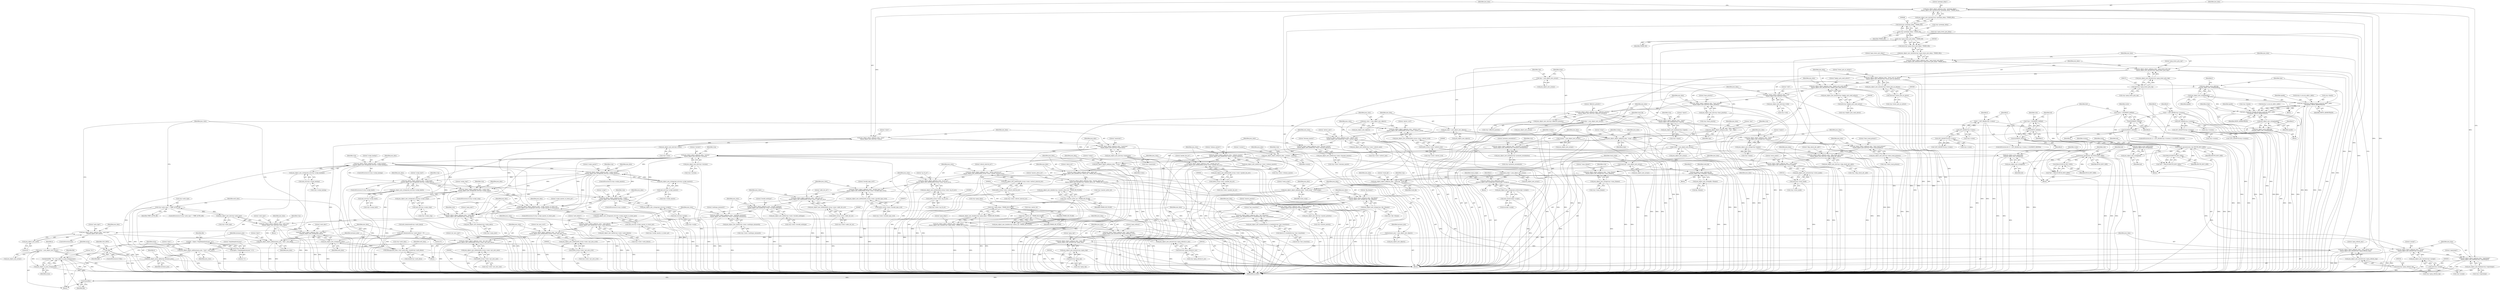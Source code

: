 digraph "0_keepalived_04f2d32871bb3b11d7dc024039952f2fe2750306_3@API" {
"1000953" [label="(Call,fprintf(file, \"%s\", json_object_to_json_string(array)))"];
"1000118" [label="(Call,!file)"];
"1000112" [label="(Call,file = fopen (\"/tmp/keepalived.json\",\"w\"))"];
"1000114" [label="(Call,fopen (\"/tmp/keepalived.json\",\"w\"))"];
"1000956" [label="(Call,json_object_to_json_string(array))"];
"1000128" [label="(Call,array = json_object_new_array())"];
"1000950" [label="(Call,json_object_array_add(array, instance_json))"];
"1000946" [label="(Call,json_object_object_add(instance_json, \"stats\", json_stats))"];
"1000942" [label="(Call,json_object_object_add(instance_json, \"data\", json_data))"];
"1000157" [label="(Call,instance_json = json_object_new_object())"];
"1000757" [label="(Call,json_object_object_add(json_data, \"auth_type\",\n\t\t\t\tjson_object_new_int(vrrp->auth_type)))"];
"1000745" [label="(Call,json_object_object_add(json_data, \"smtp_alert\",\n\t\t\tjson_object_new_boolean(vrrp->smtp_alert)))"];
"1000713" [label="(Call,json_object_object_add(json_data, \"script_stop\",\n\t\t\t\tjson_object_new_string(cmd_str(vrrp->script_stop))))"];
"1000677" [label="(Call,json_object_object_add(json_data, \"script_backup\",\n\t\t\t\tjson_object_new_string(cmd_str(vrrp->script_backup))))"];
"1000666" [label="(Call,json_object_object_add(json_data, \"version\",\n\t\t\tjson_object_new_int(vrrp->version)))"];
"1000659" [label="(Call,json_object_object_add(json_data, \"wantstate\",\n\t\t\tjson_object_new_int(vrrp->wantstate)))"];
"1000652" [label="(Call,json_object_object_add(json_data, \"state\",\n\t\t\tjson_object_new_int(vrrp->state)))"];
"1000641" [label="(Call,json_object_object_add(json_data, \"preempt_delay\",\n\t\t\tjson_object_new_int((int)(vrrp->preempt_delay / TIMER_HZ))))"];
"1000634" [label="(Call,json_object_object_add(json_data, \"nopreempt\",\n\t\t\tjson_object_new_boolean(vrrp->nopreempt)))"];
"1000625" [label="(Call,json_object_object_add(json_data, \"accept\",\n\t\t\tjson_object_new_int((int)vrrp->accept)))"];
"1000616" [label="(Call,json_object_object_add(json_data, \"master_adver_int\",\n\t\t\tjson_object_new_double(vrrp->master_adver_int / TIMER_HZ_FLOAT)))"];
"1000607" [label="(Call,json_object_object_add(json_data, \"adver_int\",\n\t\t\tjson_object_new_double(vrrp->adver_int / TIMER_HZ_FLOAT)))"];
"1000603" [label="(Call,json_object_object_add(json_data, \"vrules\", vrules))"];
"1000563" [label="(Call,json_object_object_add(json_data, \"vroutes\", vroutes))"];
"1000520" [label="(Call,json_object_object_add(json_data, \"promote_secondaries\",\n\t\t\tjson_object_new_boolean(vrrp->promote_secondaries)))"];
"1000516" [label="(Call,json_object_object_add(json_data, \"evips\", evips))"];
"1000468" [label="(Call,json_object_object_add(json_data, \"vips\", vips))"];
"1000417" [label="(Call,json_object_object_add(json_data, \"vipset\",\n\t\t\tjson_object_new_boolean(vrrp->vipset)))"];
"1000410" [label="(Call,json_object_object_add(json_data, \"effective_priority\",\n\t\t\tjson_object_new_int(vrrp->effective_priority)))"];
"1000403" [label="(Call,json_object_object_add(json_data, \"base_priority\",\n\t\t\tjson_object_new_int(vrrp->base_priority)))"];
"1000396" [label="(Call,json_object_object_add(json_data, \"vrid\",\n\t\t\tjson_object_new_int(vrrp->vrid)))"];
"1000387" [label="(Call,json_object_object_add(json_data, \"higher_prio_send_advert\",\n\t\t\tjson_object_new_int((int)vrrp->higher_prio_send_advert)))"];
"1000378" [label="(Call,json_object_object_add(json_data, \"lower_prio_no_advert\",\n\t\t\tjson_object_new_int((int)vrrp->lower_prio_no_advert)))"];
"1000369" [label="(Call,json_object_object_add(json_data, \"garp_lower_prio_rep\",\n\t\t\tjson_object_new_int((int)vrrp->garp_lower_prio_rep)))"];
"1000358" [label="(Call,json_object_object_add(json_data, \"garp_lower_prio_delay\",\n\t\t\tjson_object_new_int((int)(vrrp->garp_lower_prio_delay / TIMER_HZ))))"];
"1000349" [label="(Call,json_object_object_add(json_data, \"garp_refresh_rep\",\n\t\t\tjson_object_new_int((int)vrrp->garp_refresh_rep)))"];
"1000340" [label="(Call,json_object_object_add(json_data, \"garp_rep\",\n\t\t\tjson_object_new_int((int)vrrp->garp_rep)))"];
"1000329" [label="(Call,json_object_object_add(json_data, \"garp_refresh\",\n\t\t\tjson_object_new_int((int)vrrp->garp_refresh.tv_sec)))"];
"1000320" [label="(Call,json_object_object_add(json_data, \"garp_delay\",\n\t\t\tjson_object_new_double(vrrp->garp_delay / TIMER_HZ_FLOAT)))"];
"1000311" [label="(Call,json_object_object_add(json_data, \"last_transition\",\n\t\t\tjson_object_new_double(timeval_to_double(&vrrp->last_transition))))"];
"1000304" [label="(Call,json_object_object_add(json_data, \"master_priority\",\n\t\t\tjson_object_new_int(vrrp->master_priority)))"];
"1000295" [label="(Call,json_object_object_add(json_data, \"ifp_ifname\",\n\t\t\tjson_object_new_string(vrrp->ifp->ifname)))"];
"1000291" [label="(Call,json_object_object_add(json_data, \"track_script\", track_script))"];
"1000250" [label="(Call,json_object_object_add(json_data, \"track_ifp\", track_ifp))"];
"1000214" [label="(Call,json_object_object_add(json_data, \"vmac_ifname\",\n\t\t\tjson_object_new_string(vrrp->vmac_ifname)))"];
"1000205" [label="(Call,json_object_object_add(json_data, \"strict_mode\",\n\t\t\tjson_object_new_int((int)vrrp->strict_mode)))"];
"1000198" [label="(Call,json_object_object_add(json_data, \"skip_check_adv_addr\",\n\t\t\tjson_object_new_int(vrrp->skip_check_adv_addr)))"];
"1000191" [label="(Call,json_object_object_add(json_data, \"dont_track_primary\",\n\t\t\tjson_object_new_int(vrrp->dont_track_primary)))"];
"1000184" [label="(Call,json_object_object_add(json_data, \"iname\",\n\t\t\tjson_object_new_string(vrrp->iname)))"];
"1000163" [label="(Call,json_data = json_object_new_object())"];
"1000187" [label="(Call,json_object_new_string(vrrp->iname))"];
"1000194" [label="(Call,json_object_new_int(vrrp->dont_track_primary))"];
"1000201" [label="(Call,json_object_new_int(vrrp->skip_check_adv_addr))"];
"1000208" [label="(Call,json_object_new_int((int)vrrp->strict_mode))"];
"1000209" [label="(Call,(int)vrrp->strict_mode)"];
"1000217" [label="(Call,json_object_new_string(vrrp->vmac_ifname))"];
"1000172" [label="(Call,track_ifp = json_object_new_array())"];
"1000244" [label="(Call,json_object_array_add(track_ifp,\n\t\t\t\t\tjson_object_new_string(ifp->ifname)))"];
"1000246" [label="(Call,json_object_new_string(ifp->ifname))"];
"1000283" [label="(Call,json_object_array_add(track_script,\n\t\t\t\t\tjson_object_new_string(cmd_str(&vscript->script))))"];
"1000175" [label="(Call,track_script = json_object_new_array())"];
"1000285" [label="(Call,json_object_new_string(cmd_str(&vscript->script)))"];
"1000286" [label="(Call,cmd_str(&vscript->script))"];
"1000298" [label="(Call,json_object_new_string(vrrp->ifp->ifname))"];
"1000307" [label="(Call,json_object_new_int(vrrp->master_priority))"];
"1000314" [label="(Call,json_object_new_double(timeval_to_double(&vrrp->last_transition)))"];
"1000315" [label="(Call,timeval_to_double(&vrrp->last_transition))"];
"1000323" [label="(Call,json_object_new_double(vrrp->garp_delay / TIMER_HZ_FLOAT))"];
"1000324" [label="(Call,vrrp->garp_delay / TIMER_HZ_FLOAT)"];
"1000620" [label="(Call,vrrp->master_adver_int / TIMER_HZ_FLOAT)"];
"1000611" [label="(Call,vrrp->adver_int / TIMER_HZ_FLOAT)"];
"1000332" [label="(Call,json_object_new_int((int)vrrp->garp_refresh.tv_sec))"];
"1000333" [label="(Call,(int)vrrp->garp_refresh.tv_sec)"];
"1000343" [label="(Call,json_object_new_int((int)vrrp->garp_rep))"];
"1000344" [label="(Call,(int)vrrp->garp_rep)"];
"1000352" [label="(Call,json_object_new_int((int)vrrp->garp_refresh_rep))"];
"1000353" [label="(Call,(int)vrrp->garp_refresh_rep)"];
"1000361" [label="(Call,json_object_new_int((int)(vrrp->garp_lower_prio_delay / TIMER_HZ)))"];
"1000362" [label="(Call,(int)(vrrp->garp_lower_prio_delay / TIMER_HZ))"];
"1000364" [label="(Call,vrrp->garp_lower_prio_delay / TIMER_HZ)"];
"1000647" [label="(Call,vrrp->preempt_delay / TIMER_HZ)"];
"1000372" [label="(Call,json_object_new_int((int)vrrp->garp_lower_prio_rep))"];
"1000373" [label="(Call,(int)vrrp->garp_lower_prio_rep)"];
"1000381" [label="(Call,json_object_new_int((int)vrrp->lower_prio_no_advert))"];
"1000382" [label="(Call,(int)vrrp->lower_prio_no_advert)"];
"1000390" [label="(Call,json_object_new_int((int)vrrp->higher_prio_send_advert))"];
"1000391" [label="(Call,(int)vrrp->higher_prio_send_advert)"];
"1000399" [label="(Call,json_object_new_int(vrrp->vrid))"];
"1000406" [label="(Call,json_object_new_int(vrrp->base_priority))"];
"1000413" [label="(Call,json_object_new_int(vrrp->effective_priority))"];
"1000420" [label="(Call,json_object_new_boolean(vrrp->vipset))"];
"1000464" [label="(Call,json_object_array_add(vips,\n\t\t\t\t\tjson_object_new_string(ipaddr)))"];
"1000166" [label="(Call,vips = json_object_new_array())"];
"1000466" [label="(Call,json_object_new_string(ipaddr))"];
"1000448" [label="(Call,inet_ntop(vrrp->family, &(vip->u.sin.sin_addr.s_addr),\n\t\t\t\t\tipaddr, INET6_ADDRSTRLEN))"];
"1000496" [label="(Call,inet_ntop(vrrp->family, &(evip->u.sin.sin_addr.s_addr),\n\t\t\t\t\tipaddr, INET6_ADDRSTRLEN))"];
"1000514" [label="(Call,json_object_new_string(ipaddr))"];
"1000512" [label="(Call,json_object_array_add(evips,\n\t\t\t\t\tjson_object_new_string(ipaddr)))"];
"1000169" [label="(Call,evips = json_object_new_array())"];
"1000523" [label="(Call,json_object_new_boolean(vrrp->promote_secondaries))"];
"1000559" [label="(Call,json_object_array_add(vroutes,\n\t\t\t\t\tjson_object_new_string(buf)))"];
"1000178" [label="(Call,vroutes = json_object_new_array())"];
"1000561" [label="(Call,json_object_new_string(buf))"];
"1000555" [label="(Call,format_iproute(route, buf, ROUTE_BUF_SIZE))"];
"1000546" [label="(Call,*route = ELEMENT_DATA(f))"];
"1000548" [label="(Call,ELEMENT_DATA(f))"];
"1000535" [label="(Call,f = LIST_HEAD(vrrp->vroutes))"];
"1000537" [label="(Call,LIST_HEAD(vrrp->vroutes))"];
"1000529" [label="(Call,LIST_ISEMPTY(vrrp->vroutes))"];
"1000542" [label="(Call,ELEMENT_NEXT(f))"];
"1000551" [label="(Call,*buf = MALLOC(ROUTE_BUF_SIZE))"];
"1000553" [label="(Call,MALLOC(ROUTE_BUF_SIZE))"];
"1000181" [label="(Call,vrules = json_object_new_array())"];
"1000599" [label="(Call,json_object_array_add(vrules,\n\t\t\t\t\tjson_object_new_string(buf)))"];
"1000601" [label="(Call,json_object_new_string(buf))"];
"1000595" [label="(Call,format_iprule(rule, buf, RULE_BUF_SIZE))"];
"1000586" [label="(Call,*rule = ELEMENT_DATA(f))"];
"1000588" [label="(Call,ELEMENT_DATA(f))"];
"1000582" [label="(Call,ELEMENT_NEXT(f))"];
"1000575" [label="(Call,f = LIST_HEAD(vrrp->vrules))"];
"1000577" [label="(Call,LIST_HEAD(vrrp->vrules))"];
"1000569" [label="(Call,LIST_ISEMPTY(vrrp->vrules))"];
"1000591" [label="(Call,*buf = MALLOC(RULE_BUF_SIZE))"];
"1000593" [label="(Call,MALLOC(RULE_BUF_SIZE))"];
"1000610" [label="(Call,json_object_new_double(vrrp->adver_int / TIMER_HZ_FLOAT))"];
"1000619" [label="(Call,json_object_new_double(vrrp->master_adver_int / TIMER_HZ_FLOAT))"];
"1000628" [label="(Call,json_object_new_int((int)vrrp->accept))"];
"1000629" [label="(Call,(int)vrrp->accept)"];
"1000637" [label="(Call,json_object_new_boolean(vrrp->nopreempt))"];
"1000644" [label="(Call,json_object_new_int((int)(vrrp->preempt_delay / TIMER_HZ)))"];
"1000645" [label="(Call,(int)(vrrp->preempt_delay / TIMER_HZ))"];
"1000655" [label="(Call,json_object_new_int(vrrp->state))"];
"1000662" [label="(Call,json_object_new_int(vrrp->wantstate))"];
"1000669" [label="(Call,json_object_new_int(vrrp->version))"];
"1000680" [label="(Call,json_object_new_string(cmd_str(vrrp->script_backup)))"];
"1000681" [label="(Call,cmd_str(vrrp->script_backup))"];
"1000689" [label="(Call,json_object_object_add(json_data, \"script_master\",\n\t\t\t\tjson_object_new_string(cmd_str(vrrp->script_master))))"];
"1000692" [label="(Call,json_object_new_string(cmd_str(vrrp->script_master)))"];
"1000693" [label="(Call,cmd_str(vrrp->script_master))"];
"1000701" [label="(Call,json_object_object_add(json_data, \"script_fault\",\n\t\t\t\tjson_object_new_string(cmd_str(vrrp->script_fault))))"];
"1000704" [label="(Call,json_object_new_string(cmd_str(vrrp->script_fault)))"];
"1000705" [label="(Call,cmd_str(vrrp->script_fault))"];
"1000716" [label="(Call,json_object_new_string(cmd_str(vrrp->script_stop)))"];
"1000717" [label="(Call,cmd_str(vrrp->script_stop))"];
"1000737" [label="(Call,json_object_object_add(json_data, \"script_master_rx_lower_pri\",\n\t\t\t\tjson_object_new_string(cmd_str(vrrp->script_master_rx_lower_pri))))"];
"1000725" [label="(Call,json_object_object_add(json_data, \"script\",\n\t\t\t\tjson_object_new_string(cmd_str(vrrp->script))))"];
"1000728" [label="(Call,json_object_new_string(cmd_str(vrrp->script)))"];
"1000729" [label="(Call,cmd_str(vrrp->script))"];
"1000740" [label="(Call,json_object_new_string(cmd_str(vrrp->script_master_rx_lower_pri)))"];
"1000741" [label="(Call,cmd_str(vrrp->script_master_rx_lower_pri))"];
"1000748" [label="(Call,json_object_new_boolean(vrrp->smtp_alert))"];
"1000760" [label="(Call,json_object_new_int(vrrp->auth_type))"];
"1000765" [label="(Call,vrrp->auth_type != VRRP_AUTH_AH)"];
"1000795" [label="(Call,json_object_object_add(json_data, \"auth_type\",\n\t\t\t\tjson_object_new_int(0)))"];
"1000798" [label="(Call,json_object_new_int(0))"];
"1000789" [label="(Call,json_object_object_add(json_data, \"auth_data\",\n\t\t\t\t\tjson_object_new_string(auth_data)))"];
"1000792" [label="(Call,json_object_new_string(auth_data))"];
"1000772" [label="(Call,memcpy(auth_data, vrrp->auth_data, sizeof(vrrp->auth_data)))"];
"1000781" [label="(Call,auth_data[sizeof(vrrp->auth_data)] = '\0')"];
"1000931" [label="(Call,json_object_object_add(json_stats, \"pri_zero_sent\",\n\t\t\tjson_object_new_int64((int64_t)vrrp->stats->pri_zero_sent)))"];
"1000920" [label="(Call,json_object_object_add(json_stats, \"pri_zero_rcvd\",\n\t\t\tjson_object_new_int64((int64_t)vrrp->stats->pri_zero_rcvd)))"];
"1000911" [label="(Call,json_object_object_add(json_stats, \"auth_failure\",\n\t\t\tjson_object_new_int64(vrrp->stats->auth_failure)))"];
"1000902" [label="(Call,json_object_object_add(json_stats, \"authtype_mismatch\",\n\t\t\tjson_object_new_int64(vrrp->stats->authtype_mismatch)))"];
"1000893" [label="(Call,json_object_object_add(json_stats, \"invalid_authtype\",\n\t\t\tjson_object_new_int64(vrrp->stats->invalid_authtype)))"];
"1000882" [label="(Call,json_object_object_add(json_stats, \"addr_list_err\",\n\t\t\tjson_object_new_int64((int64_t)vrrp->stats->addr_list_err)))"];
"1000871" [label="(Call,json_object_object_add(json_stats, \"invalid_type_rcvd\",\n\t\t\tjson_object_new_int64((int64_t)vrrp->stats->invalid_type_rcvd)))"];
"1000860" [label="(Call,json_object_object_add(json_stats, \"ip_ttl_err\",\n\t\t\tjson_object_new_int64((int64_t)vrrp->stats->ip_ttl_err)))"];
"1000849" [label="(Call,json_object_object_add(json_stats, \"advert_interval_err\",\n\t\t\tjson_object_new_int64((int64_t)vrrp->stats->advert_interval_err)))"];
"1000838" [label="(Call,json_object_object_add(json_stats, \"packet_len_err\",\n\t\t\tjson_object_new_int64((int64_t)vrrp->stats->packet_len_err)))"];
"1000829" [label="(Call,json_object_object_add(json_stats, \"release_master\",\n\t\t\tjson_object_new_int64(vrrp->stats->release_master)))"];
"1000820" [label="(Call,json_object_object_add(json_stats, \"become_master\",\n\t\t\tjson_object_new_int64(vrrp->stats->become_master)))"];
"1000811" [label="(Call,json_object_object_add(json_stats, \"advert_sent\",\n\t\t\tjson_object_new_int64(vrrp->stats->advert_sent)))"];
"1000800" [label="(Call,json_object_object_add(json_stats, \"advert_rcvd\",\n\t\t\tjson_object_new_int64((int64_t)vrrp->stats->advert_rcvd)))"];
"1000160" [label="(Call,json_stats = json_object_new_object())"];
"1000803" [label="(Call,json_object_new_int64((int64_t)vrrp->stats->advert_rcvd))"];
"1000804" [label="(Call,(int64_t)vrrp->stats->advert_rcvd)"];
"1000814" [label="(Call,json_object_new_int64(vrrp->stats->advert_sent))"];
"1000823" [label="(Call,json_object_new_int64(vrrp->stats->become_master))"];
"1000832" [label="(Call,json_object_new_int64(vrrp->stats->release_master))"];
"1000841" [label="(Call,json_object_new_int64((int64_t)vrrp->stats->packet_len_err))"];
"1000842" [label="(Call,(int64_t)vrrp->stats->packet_len_err)"];
"1000852" [label="(Call,json_object_new_int64((int64_t)vrrp->stats->advert_interval_err))"];
"1000853" [label="(Call,(int64_t)vrrp->stats->advert_interval_err)"];
"1000863" [label="(Call,json_object_new_int64((int64_t)vrrp->stats->ip_ttl_err))"];
"1000864" [label="(Call,(int64_t)vrrp->stats->ip_ttl_err)"];
"1000874" [label="(Call,json_object_new_int64((int64_t)vrrp->stats->invalid_type_rcvd))"];
"1000875" [label="(Call,(int64_t)vrrp->stats->invalid_type_rcvd)"];
"1000885" [label="(Call,json_object_new_int64((int64_t)vrrp->stats->addr_list_err))"];
"1000886" [label="(Call,(int64_t)vrrp->stats->addr_list_err)"];
"1000896" [label="(Call,json_object_new_int64(vrrp->stats->invalid_authtype))"];
"1000905" [label="(Call,json_object_new_int64(vrrp->stats->authtype_mismatch))"];
"1000914" [label="(Call,json_object_new_int64(vrrp->stats->auth_failure))"];
"1000923" [label="(Call,json_object_new_int64((int64_t)vrrp->stats->pri_zero_rcvd))"];
"1000924" [label="(Call,(int64_t)vrrp->stats->pri_zero_rcvd)"];
"1000934" [label="(Call,json_object_new_int64((int64_t)vrrp->stats->pri_zero_sent))"];
"1000935" [label="(Call,(int64_t)vrrp->stats->pri_zero_sent)"];
"1000958" [label="(Call,fclose(file))"];
"1000183" [label="(Call,json_object_new_array())"];
"1000742" [label="(Call,vrrp->script_master_rx_lower_pri)"];
"1000187" [label="(Call,json_object_new_string(vrrp->iname))"];
"1000645" [label="(Call,(int)(vrrp->preempt_delay / TIMER_HZ))"];
"1000369" [label="(Call,json_object_object_add(json_data, \"garp_lower_prio_rep\",\n\t\t\tjson_object_new_int((int)vrrp->garp_lower_prio_rep)))"];
"1000692" [label="(Call,json_object_new_string(cmd_str(vrrp->script_master)))"];
"1000404" [label="(Identifier,json_data)"];
"1000782" [label="(Call,auth_data[sizeof(vrrp->auth_data)])"];
"1000801" [label="(Identifier,json_stats)"];
"1000563" [label="(Call,json_object_object_add(json_data, \"vroutes\", vroutes))"];
"1000944" [label="(Literal,\"data\")"];
"1000202" [label="(Call,vrrp->skip_check_adv_addr)"];
"1000168" [label="(Call,json_object_new_array())"];
"1000596" [label="(Identifier,rule)"];
"1000953" [label="(Call,fprintf(file, \"%s\", json_object_to_json_string(array)))"];
"1000530" [label="(Call,vrrp->vroutes)"];
"1000861" [label="(Identifier,json_stats)"];
"1000462" [label="(Identifier,ipaddr)"];
"1000352" [label="(Call,json_object_new_int((int)vrrp->garp_refresh_rep))"];
"1000258" [label="(Identifier,vrrp)"];
"1000774" [label="(Call,vrrp->auth_data)"];
"1000655" [label="(Call,json_object_new_int(vrrp->state))"];
"1000391" [label="(Call,(int)vrrp->higher_prio_send_advert)"];
"1000467" [label="(Identifier,ipaddr)"];
"1000296" [label="(Identifier,json_data)"];
"1000360" [label="(Literal,\"garp_lower_prio_delay\")"];
"1000582" [label="(Call,ELEMENT_NEXT(f))"];
"1000397" [label="(Identifier,json_data)"];
"1000464" [label="(Call,json_object_array_add(vips,\n\t\t\t\t\tjson_object_new_string(ipaddr)))"];
"1000685" [label="(ControlStructure,if (vrrp->script_master))"];
"1000512" [label="(Call,json_object_array_add(evips,\n\t\t\t\t\tjson_object_new_string(ipaddr)))"];
"1000440" [label="(Identifier,f)"];
"1000718" [label="(Call,vrrp->script_stop)"];
"1000200" [label="(Literal,\"skip_check_adv_addr\")"];
"1000388" [label="(Identifier,json_data)"];
"1000122" [label="(Identifier,LOG_INFO)"];
"1000628" [label="(Call,json_object_new_int((int)vrrp->accept))"];
"1000522" [label="(Literal,\"promote_secondaries\")"];
"1000616" [label="(Call,json_object_object_add(json_data, \"master_adver_int\",\n\t\t\tjson_object_new_double(vrrp->master_adver_int / TIMER_HZ_FLOAT)))"];
"1000932" [label="(Identifier,json_stats)"];
"1000312" [label="(Identifier,json_data)"];
"1000452" [label="(Call,&(vip->u.sin.sin_addr.s_addr))"];
"1000943" [label="(Identifier,instance_json)"];
"1000813" [label="(Literal,\"advert_sent\")"];
"1000140" [label="(Identifier,e)"];
"1000520" [label="(Call,json_object_object_add(json_data, \"promote_secondaries\",\n\t\t\tjson_object_new_boolean(vrrp->promote_secondaries)))"];
"1000783" [label="(Identifier,auth_data)"];
"1000767" [label="(Identifier,vrrp)"];
"1000375" [label="(Call,vrrp->garp_lower_prio_rep)"];
"1000116" [label="(Literal,\"w\")"];
"1000729" [label="(Call,cmd_str(vrrp->script))"];
"1000396" [label="(Call,json_object_object_add(json_data, \"vrid\",\n\t\t\tjson_object_new_int(vrrp->vrid)))"];
"1000587" [label="(Identifier,rule)"];
"1000588" [label="(Call,ELEMENT_DATA(f))"];
"1000166" [label="(Call,vips = json_object_new_array())"];
"1000470" [label="(Literal,\"vips\")"];
"1000654" [label="(Literal,\"state\")"];
"1000777" [label="(Call,sizeof(vrrp->auth_data))"];
"1000875" [label="(Call,(int64_t)vrrp->stats->invalid_type_rcvd)"];
"1000559" [label="(Call,json_object_array_add(vroutes,\n\t\t\t\t\tjson_object_new_string(buf)))"];
"1000292" [label="(Identifier,json_data)"];
"1000555" [label="(Call,format_iproute(route, buf, ROUTE_BUF_SIZE))"];
"1000841" [label="(Call,json_object_new_int64((int64_t)vrrp->stats->packet_len_err))"];
"1000577" [label="(Call,LIST_HEAD(vrrp->vrules))"];
"1000911" [label="(Call,json_object_object_add(json_stats, \"auth_failure\",\n\t\t\tjson_object_new_int64(vrrp->stats->auth_failure)))"];
"1000790" [label="(Identifier,json_data)"];
"1000610" [label="(Call,json_object_new_double(vrrp->adver_int / TIMER_HZ_FLOAT))"];
"1000500" [label="(Call,&(evip->u.sin.sin_addr.s_addr))"];
"1000593" [label="(Call,MALLOC(RULE_BUF_SIZE))"];
"1000931" [label="(Call,json_object_object_add(json_stats, \"pri_zero_sent\",\n\t\t\tjson_object_new_int64((int64_t)vrrp->stats->pri_zero_sent)))"];
"1000537" [label="(Call,LIST_HEAD(vrrp->vroutes))"];
"1000182" [label="(Identifier,vrules)"];
"1000529" [label="(Call,LIST_ISEMPTY(vrrp->vroutes))"];
"1000564" [label="(Identifier,json_data)"];
"1000888" [label="(Call,vrrp->stats->addr_list_err)"];
"1000329" [label="(Call,json_object_object_add(json_data, \"garp_refresh\",\n\t\t\tjson_object_new_int((int)vrrp->garp_refresh.tv_sec)))"];
"1000799" [label="(Literal,0)"];
"1000428" [label="(Identifier,vrrp)"];
"1000793" [label="(Identifier,auth_data)"];
"1000788" [label="(Literal,'\0')"];
"1000253" [label="(Identifier,track_ifp)"];
"1000201" [label="(Call,json_object_new_int(vrrp->skip_check_adv_addr))"];
"1000250" [label="(Call,json_object_object_add(json_data, \"track_ifp\", track_ifp))"];
"1000607" [label="(Call,json_object_object_add(json_data, \"adver_int\",\n\t\t\tjson_object_new_double(vrrp->adver_int / TIMER_HZ_FLOAT)))"];
"1000631" [label="(Call,vrrp->accept)"];
"1000523" [label="(Call,json_object_new_boolean(vrrp->promote_secondaries))"];
"1000601" [label="(Call,json_object_new_string(buf))"];
"1000822" [label="(Literal,\"become_master\")"];
"1000667" [label="(Identifier,json_data)"];
"1000330" [label="(Identifier,json_data)"];
"1000792" [label="(Call,json_object_new_string(auth_data))"];
"1000627" [label="(Literal,\"accept\")"];
"1000586" [label="(Call,*rule = ELEMENT_DATA(f))"];
"1000115" [label="(Literal,\"/tmp/keepalived.json\")"];
"1000291" [label="(Call,json_object_object_add(json_data, \"track_script\", track_script))"];
"1000554" [label="(Identifier,ROUTE_BUF_SIZE)"];
"1000333" [label="(Call,(int)vrrp->garp_refresh.tv_sec)"];
"1000682" [label="(Call,vrrp->script_backup)"];
"1000398" [label="(Literal,\"vrid\")"];
"1000621" [label="(Call,vrrp->master_adver_int)"];
"1000372" [label="(Call,json_object_new_int((int)vrrp->garp_lower_prio_rep))"];
"1000569" [label="(Call,LIST_ISEMPTY(vrrp->vrules))"];
"1000531" [label="(Identifier,vrrp)"];
"1000214" [label="(Call,json_object_object_add(json_data, \"vmac_ifname\",\n\t\t\tjson_object_new_string(vrrp->vmac_ifname)))"];
"1000957" [label="(Identifier,array)"];
"1000251" [label="(Identifier,json_data)"];
"1000703" [label="(Literal,\"script_fault\")"];
"1000496" [label="(Call,inet_ntop(vrrp->family, &(evip->u.sin.sin_addr.s_addr),\n\t\t\t\t\tipaddr, INET6_ADDRSTRLEN))"];
"1000420" [label="(Call,json_object_new_boolean(vrrp->vipset))"];
"1000647" [label="(Call,vrrp->preempt_delay / TIMER_HZ)"];
"1000173" [label="(Identifier,track_ifp)"];
"1000335" [label="(Call,vrrp->garp_refresh.tv_sec)"];
"1000524" [label="(Call,vrrp->promote_secondaries)"];
"1000594" [label="(Identifier,RULE_BUF_SIZE)"];
"1000164" [label="(Identifier,json_data)"];
"1000119" [label="(Identifier,file)"];
"1000321" [label="(Identifier,json_data)"];
"1000510" [label="(Identifier,ipaddr)"];
"1000772" [label="(Call,memcpy(auth_data, vrrp->auth_data, sizeof(vrrp->auth_data)))"];
"1000528" [label="(Call,!LIST_ISEMPTY(vrrp->vroutes))"];
"1000342" [label="(Literal,\"garp_rep\")"];
"1000871" [label="(Call,json_object_object_add(json_stats, \"invalid_type_rcvd\",\n\t\t\tjson_object_new_int64((int64_t)vrrp->stats->invalid_type_rcvd)))"];
"1000172" [label="(Call,track_ifp = json_object_new_array())"];
"1000174" [label="(Call,json_object_new_array())"];
"1000629" [label="(Call,(int)vrrp->accept)"];
"1000412" [label="(Literal,\"effective_priority\")"];
"1000681" [label="(Call,cmd_str(vrrp->script_backup))"];
"1000913" [label="(Literal,\"auth_failure\")"];
"1000541" [label="(Identifier,f)"];
"1000697" [label="(ControlStructure,if (vrrp->script_fault))"];
"1000448" [label="(Call,inet_ntop(vrrp->family, &(vip->u.sin.sin_addr.s_addr),\n\t\t\t\t\tipaddr, INET6_ADDRSTRLEN))"];
"1000406" [label="(Call,json_object_new_int(vrrp->base_priority))"];
"1000620" [label="(Call,vrrp->master_adver_int / TIMER_HZ_FLOAT)"];
"1000549" [label="(Identifier,f)"];
"1000286" [label="(Call,cmd_str(&vscript->script))"];
"1000897" [label="(Call,vrrp->stats->invalid_authtype)"];
"1000165" [label="(Call,json_object_new_object())"];
"1000287" [label="(Call,&vscript->script)"];
"1000651" [label="(Identifier,TIMER_HZ)"];
"1000208" [label="(Call,json_object_new_int((int)vrrp->strict_mode))"];
"1000556" [label="(Identifier,route)"];
"1000832" [label="(Call,json_object_new_int64(vrrp->stats->release_master))"];
"1000711" [label="(Identifier,vrrp)"];
"1000161" [label="(Identifier,json_stats)"];
"1000511" [label="(Identifier,INET6_ADDRSTRLEN)"];
"1000117" [label="(ControlStructure,if (!file))"];
"1000838" [label="(Call,json_object_object_add(json_stats, \"packet_len_err\",\n\t\t\tjson_object_new_int64((int64_t)vrrp->stats->packet_len_err)))"];
"1000570" [label="(Call,vrrp->vrules)"];
"1000855" [label="(Call,vrrp->stats->advert_interval_err)"];
"1000926" [label="(Call,vrrp->stats->pri_zero_rcvd)"];
"1000566" [label="(Identifier,vroutes)"];
"1000902" [label="(Call,json_object_object_add(json_stats, \"authtype_mismatch\",\n\t\t\tjson_object_new_int64(vrrp->stats->authtype_mismatch)))"];
"1000465" [label="(Identifier,vips)"];
"1000199" [label="(Identifier,json_data)"];
"1000561" [label="(Call,json_object_new_string(buf))"];
"1000735" [label="(Identifier,vrrp)"];
"1000951" [label="(Identifier,array)"];
"1000400" [label="(Call,vrrp->vrid)"];
"1000748" [label="(Call,json_object_new_boolean(vrrp->smtp_alert))"];
"1000666" [label="(Call,json_object_object_add(json_data, \"version\",\n\t\t\tjson_object_new_int(vrrp->version)))"];
"1000379" [label="(Identifier,json_data)"];
"1000950" [label="(Call,json_object_array_add(array, instance_json))"];
"1000380" [label="(Literal,\"lower_prio_no_advert\")"];
"1000171" [label="(Call,json_object_new_array())"];
"1000920" [label="(Call,json_object_object_add(json_stats, \"pri_zero_rcvd\",\n\t\t\tjson_object_new_int64((int64_t)vrrp->stats->pri_zero_rcvd)))"];
"1000694" [label="(Call,vrrp->script_master)"];
"1000547" [label="(Identifier,route)"];
"1000933" [label="(Literal,\"pri_zero_sent\")"];
"1000237" [label="(Identifier,f)"];
"1000958" [label="(Call,fclose(file))"];
"1000860" [label="(Call,json_object_object_add(json_stats, \"ip_ttl_err\",\n\t\t\tjson_object_new_int64((int64_t)vrrp->stats->ip_ttl_err)))"];
"1000853" [label="(Call,(int64_t)vrrp->stats->advert_interval_err)"];
"1000844" [label="(Call,vrrp->stats->packet_len_err)"];
"1000552" [label="(Identifier,buf)"];
"1000690" [label="(Identifier,json_data)"];
"1000831" [label="(Literal,\"release_master\")"];
"1000323" [label="(Call,json_object_new_double(vrrp->garp_delay / TIMER_HZ_FLOAT))"];
"1000796" [label="(Identifier,json_data)"];
"1000765" [label="(Call,vrrp->auth_type != VRRP_AUTH_AH)"];
"1000218" [label="(Call,vrrp->vmac_ifname)"];
"1000840" [label="(Literal,\"packet_len_err\")"];
"1000600" [label="(Identifier,vrules)"];
"1000466" [label="(Call,json_object_new_string(ipaddr))"];
"1000820" [label="(Call,json_object_object_add(json_stats, \"become_master\",\n\t\t\tjson_object_new_int64(vrrp->stats->become_master)))"];
"1000691" [label="(Literal,\"script_master\")"];
"1000668" [label="(Literal,\"version\")"];
"1000205" [label="(Call,json_object_object_add(json_data, \"strict_mode\",\n\t\t\tjson_object_new_int((int)vrrp->strict_mode)))"];
"1000574" [label="(ControlStructure,for (f = LIST_HEAD(vrrp->vrules); f; ELEMENT_NEXT(f)))"];
"1000332" [label="(Call,json_object_new_int((int)vrrp->garp_refresh.tv_sec))"];
"1000830" [label="(Identifier,json_stats)"];
"1000677" [label="(Call,json_object_object_add(json_data, \"script_backup\",\n\t\t\t\tjson_object_new_string(cmd_str(vrrp->script_backup))))"];
"1000737" [label="(Call,json_object_object_add(json_data, \"script_master_rx_lower_pri\",\n\t\t\t\tjson_object_new_string(cmd_str(vrrp->script_master_rx_lower_pri))))"];
"1000915" [label="(Call,vrrp->stats->auth_failure)"];
"1000747" [label="(Literal,\"smtp_alert\")"];
"1000514" [label="(Call,json_object_new_string(ipaddr))"];
"1000906" [label="(Call,vrrp->stats->authtype_mismatch)"];
"1000191" [label="(Call,json_object_object_add(json_data, \"dont_track_primary\",\n\t\t\tjson_object_new_int(vrrp->dont_track_primary)))"];
"1000476" [label="(Identifier,vrrp)"];
"1000725" [label="(Call,json_object_object_add(json_data, \"script\",\n\t\t\t\tjson_object_new_string(cmd_str(vrrp->script))))"];
"1000421" [label="(Call,vrrp->vipset)"];
"1000675" [label="(Identifier,vrrp)"];
"1000701" [label="(Call,json_object_object_add(json_data, \"script_fault\",\n\t\t\t\tjson_object_new_string(cmd_str(vrrp->script_fault))))"];
"1000611" [label="(Call,vrrp->adver_int / TIMER_HZ_FLOAT)"];
"1000308" [label="(Call,vrrp->master_priority)"];
"1000297" [label="(Literal,\"ifp_ifname\")"];
"1000812" [label="(Identifier,json_stats)"];
"1000270" [label="(Identifier,f)"];
"1000717" [label="(Call,cmd_str(vrrp->script_stop))"];
"1000463" [label="(Identifier,INET6_ADDRSTRLEN)"];
"1000349" [label="(Call,json_object_object_add(json_data, \"garp_refresh_rep\",\n\t\t\tjson_object_new_int((int)vrrp->garp_refresh_rep)))"];
"1000757" [label="(Call,json_object_object_add(json_data, \"auth_type\",\n\t\t\t\tjson_object_new_int(vrrp->auth_type)))"];
"1000864" [label="(Call,(int64_t)vrrp->stats->ip_ttl_err)"];
"1000209" [label="(Call,(int)vrrp->strict_mode)"];
"1000113" [label="(Identifier,file)"];
"1000662" [label="(Call,json_object_new_int(vrrp->wantstate))"];
"1000738" [label="(Identifier,json_data)"];
"1000893" [label="(Call,json_object_object_add(json_stats, \"invalid_authtype\",\n\t\t\tjson_object_new_int64(vrrp->stats->invalid_authtype)))"];
"1000766" [label="(Call,vrrp->auth_type)"];
"1000211" [label="(Call,vrrp->strict_mode)"];
"1000797" [label="(Literal,\"auth_type\")"];
"1000578" [label="(Call,vrrp->vrules)"];
"1000370" [label="(Identifier,json_data)"];
"1000949" [label="(Identifier,json_stats)"];
"1000680" [label="(Call,json_object_new_string(cmd_str(vrrp->script_backup)))"];
"1000656" [label="(Call,vrrp->state)"];
"1000340" [label="(Call,json_object_object_add(json_data, \"garp_rep\",\n\t\t\tjson_object_new_int((int)vrrp->garp_rep)))"];
"1000314" [label="(Call,json_object_new_double(timeval_to_double(&vrrp->last_transition)))"];
"1000188" [label="(Call,vrrp->iname)"];
"1000798" [label="(Call,json_object_new_int(0))"];
"1000542" [label="(Call,ELEMENT_NEXT(f))"];
"1000794" [label="(ControlStructure,else)"];
"1000634" [label="(Call,json_object_object_add(json_data, \"nopreempt\",\n\t\t\tjson_object_new_boolean(vrrp->nopreempt)))"];
"1000894" [label="(Identifier,json_stats)"];
"1000284" [label="(Identifier,track_script)"];
"1000362" [label="(Call,(int)(vrrp->garp_lower_prio_delay / TIMER_HZ))"];
"1000399" [label="(Call,json_object_new_int(vrrp->vrid))"];
"1000781" [label="(Call,auth_data[sizeof(vrrp->auth_data)] = '\0')"];
"1000643" [label="(Literal,\"preempt_delay\")"];
"1000129" [label="(Identifier,array)"];
"1000730" [label="(Call,vrrp->script)"];
"1000389" [label="(Literal,\"higher_prio_send_advert\")"];
"1000207" [label="(Literal,\"strict_mode\")"];
"1000365" [label="(Call,vrrp->garp_lower_prio_delay)"];
"1000905" [label="(Call,json_object_new_int64(vrrp->stats->authtype_mismatch))"];
"1000754" [label="(Identifier,vrrp)"];
"1000693" [label="(Call,cmd_str(vrrp->script_master))"];
"1000194" [label="(Call,json_object_new_int(vrrp->dont_track_primary))"];
"1000849" [label="(Call,json_object_object_add(json_stats, \"advert_interval_err\",\n\t\t\tjson_object_new_int64((int64_t)vrrp->stats->advert_interval_err)))"];
"1000246" [label="(Call,json_object_new_string(ifp->ifname))"];
"1000178" [label="(Call,vroutes = json_object_new_array())"];
"1000346" [label="(Call,vrrp->garp_rep)"];
"1000560" [label="(Identifier,vroutes)"];
"1000361" [label="(Call,json_object_new_int((int)(vrrp->garp_lower_prio_delay / TIMER_HZ)))"];
"1000595" [label="(Call,format_iprule(rule, buf, RULE_BUF_SIZE))"];
"1000381" [label="(Call,json_object_new_int((int)vrrp->lower_prio_no_advert))"];
"1000488" [label="(Identifier,f)"];
"1000603" [label="(Call,json_object_object_add(json_data, \"vrules\", vrules))"];
"1000353" [label="(Call,(int)vrrp->garp_refresh_rep)"];
"1000873" [label="(Literal,\"invalid_type_rcvd\")"];
"1000806" [label="(Call,vrrp->stats->advert_rcvd)"];
"1000489" [label="(Block,)"];
"1000745" [label="(Call,json_object_object_add(json_data, \"smtp_alert\",\n\t\t\tjson_object_new_boolean(vrrp->smtp_alert)))"];
"1000247" [label="(Call,ifp->ifname)"];
"1000689" [label="(Call,json_object_object_add(json_data, \"script_master\",\n\t\t\t\tjson_object_new_string(cmd_str(vrrp->script_master))))"];
"1000714" [label="(Identifier,json_data)"];
"1000217" [label="(Call,json_object_new_string(vrrp->vmac_ifname))"];
"1000702" [label="(Identifier,json_data)"];
"1000359" [label="(Identifier,json_data)"];
"1000306" [label="(Literal,\"master_priority\")"];
"1000368" [label="(Identifier,TIMER_HZ)"];
"1000955" [label="(Literal,\"%s\")"];
"1000726" [label="(Identifier,json_data)"];
"1000341" [label="(Identifier,json_data)"];
"1000877" [label="(Call,vrrp->stats->invalid_type_rcvd)"];
"1000602" [label="(Identifier,buf)"];
"1000295" [label="(Call,json_object_object_add(json_data, \"ifp_ifname\",\n\t\t\tjson_object_new_string(vrrp->ifp->ifname)))"];
"1000418" [label="(Identifier,json_data)"];
"1000584" [label="(Block,)"];
"1000571" [label="(Identifier,vrrp)"];
"1000516" [label="(Call,json_object_object_add(json_data, \"evips\", evips))"];
"1000959" [label="(Identifier,file)"];
"1000410" [label="(Call,json_object_object_add(json_data, \"effective_priority\",\n\t\t\tjson_object_new_int(vrrp->effective_priority)))"];
"1000923" [label="(Call,json_object_new_int64((int64_t)vrrp->stats->pri_zero_rcvd))"];
"1000678" [label="(Identifier,json_data)"];
"1000518" [label="(Literal,\"evips\")"];
"1000536" [label="(Identifier,f)"];
"1000519" [label="(Identifier,evips)"];
"1000597" [label="(Identifier,buf)"];
"1000557" [label="(Identifier,buf)"];
"1000922" [label="(Literal,\"pri_zero_rcvd\")"];
"1000935" [label="(Call,(int64_t)vrrp->stats->pri_zero_sent)"];
"1000624" [label="(Identifier,TIMER_HZ_FLOAT)"];
"1000351" [label="(Literal,\"garp_refresh_rep\")"];
"1000393" [label="(Call,vrrp->higher_prio_send_advert)"];
"1000756" [label="(Block,)"];
"1000612" [label="(Call,vrrp->adver_int)"];
"1000811" [label="(Call,json_object_object_add(json_stats, \"advert_sent\",\n\t\t\tjson_object_new_int64(vrrp->stats->advert_sent)))"];
"1000764" [label="(ControlStructure,if (vrrp->auth_type != VRRP_AUTH_AH))"];
"1000773" [label="(Identifier,auth_data)"];
"1000895" [label="(Literal,\"invalid_authtype\")"];
"1000215" [label="(Identifier,json_data)"];
"1000885" [label="(Call,json_object_new_int64((int64_t)vrrp->stats->addr_list_err))"];
"1000169" [label="(Call,evips = json_object_new_array())"];
"1000185" [label="(Identifier,json_data)"];
"1000803" [label="(Call,json_object_new_int64((int64_t)vrrp->stats->advert_rcvd))"];
"1000638" [label="(Call,vrrp->nopreempt)"];
"1000544" [label="(Block,)"];
"1000733" [label="(ControlStructure,if (vrrp->script_master_rx_lower_pri))"];
"1000553" [label="(Call,MALLOC(ROUTE_BUF_SIZE))"];
"1000591" [label="(Call,*buf = MALLOC(RULE_BUF_SIZE))"];
"1000795" [label="(Call,json_object_object_add(json_data, \"auth_type\",\n\t\t\t\tjson_object_new_int(0)))"];
"1000760" [label="(Call,json_object_new_int(vrrp->auth_type))"];
"1000177" [label="(Call,json_object_new_array())"];
"1000609" [label="(Literal,\"adver_int\")"];
"1000660" [label="(Identifier,json_data)"];
"1000946" [label="(Call,json_object_object_add(instance_json, \"stats\", json_stats))"];
"1000130" [label="(Call,json_object_new_array())"];
"1000606" [label="(Identifier,vrules)"];
"1000195" [label="(Call,vrrp->dont_track_primary)"];
"1000824" [label="(Call,vrrp->stats->become_master)"];
"1000378" [label="(Call,json_object_object_add(json_data, \"lower_prio_no_advert\",\n\t\t\tjson_object_new_int((int)vrrp->lower_prio_no_advert)))"];
"1000316" [label="(Call,&vrrp->last_transition)"];
"1000800" [label="(Call,json_object_object_add(json_stats, \"advert_rcvd\",\n\t\t\tjson_object_new_int64((int64_t)vrrp->stats->advert_rcvd)))"];
"1000721" [label="(ControlStructure,if (vrrp->script))"];
"1000882" [label="(Call,json_object_object_add(json_stats, \"addr_list_err\",\n\t\t\tjson_object_new_int64((int64_t)vrrp->stats->addr_list_err)))"];
"1000659" [label="(Call,json_object_object_add(json_data, \"wantstate\",\n\t\t\tjson_object_new_int(vrrp->wantstate)))"];
"1000133" [label="(Identifier,e)"];
"1000517" [label="(Identifier,json_data)"];
"1000403" [label="(Call,json_object_object_add(json_data, \"base_priority\",\n\t\t\tjson_object_new_int(vrrp->base_priority)))"];
"1000245" [label="(Identifier,track_ifp)"];
"1000159" [label="(Call,json_object_new_object())"];
"1000328" [label="(Identifier,TIMER_HZ_FLOAT)"];
"1000644" [label="(Call,json_object_new_int((int)(vrrp->preempt_delay / TIMER_HZ)))"];
"1000914" [label="(Call,json_object_new_int64(vrrp->stats->auth_failure))"];
"1000294" [label="(Identifier,track_script)"];
"1000112" [label="(Call,file = fopen (\"/tmp/keepalived.json\",\"w\"))"];
"1000815" [label="(Call,vrrp->stats->advert_sent)"];
"1000592" [label="(Identifier,buf)"];
"1000759" [label="(Literal,\"auth_type\")"];
"1000198" [label="(Call,json_object_object_add(json_data, \"skip_check_adv_addr\",\n\t\t\tjson_object_new_int(vrrp->skip_check_adv_addr)))"];
"1000727" [label="(Literal,\"script\")"];
"1000558" [label="(Identifier,ROUTE_BUF_SIZE)"];
"1000770" [label="(Block,)"];
"1000642" [label="(Identifier,json_data)"];
"1000605" [label="(Literal,\"vrules\")"];
"1000713" [label="(Call,json_object_object_add(json_data, \"script_stop\",\n\t\t\t\tjson_object_new_string(cmd_str(vrrp->script_stop))))"];
"1000954" [label="(Identifier,file)"];
"1000355" [label="(Call,vrrp->garp_refresh_rep)"];
"1000551" [label="(Call,*buf = MALLOC(ROUTE_BUF_SIZE))"];
"1000543" [label="(Identifier,f)"];
"1000468" [label="(Call,json_object_object_add(json_data, \"vips\", vips))"];
"1000324" [label="(Call,vrrp->garp_delay / TIMER_HZ_FLOAT)"];
"1000364" [label="(Call,vrrp->garp_lower_prio_delay / TIMER_HZ)"];
"1000948" [label="(Literal,\"stats\")"];
"1000471" [label="(Identifier,vips)"];
"1000411" [label="(Identifier,json_data)"];
"1000179" [label="(Identifier,vroutes)"];
"1000934" [label="(Call,json_object_new_int64((int64_t)vrrp->stats->pri_zero_sent))"];
"1000715" [label="(Literal,\"script_stop\")"];
"1000687" [label="(Identifier,vrrp)"];
"1000635" [label="(Identifier,json_data)"];
"1000741" [label="(Call,cmd_str(vrrp->script_master_rx_lower_pri))"];
"1000852" [label="(Call,json_object_new_int64((int64_t)vrrp->stats->advert_interval_err))"];
"1000960" [label="(MethodReturn,RET)"];
"1000497" [label="(Call,vrrp->family)"];
"1000244" [label="(Call,json_object_array_add(track_ifp,\n\t\t\t\t\tjson_object_new_string(ifp->ifname)))"];
"1000581" [label="(Identifier,f)"];
"1000739" [label="(Literal,\"script_master_rx_lower_pri\")"];
"1000804" [label="(Call,(int64_t)vrrp->stats->advert_rcvd)"];
"1000320" [label="(Call,json_object_object_add(json_data, \"garp_delay\",\n\t\t\tjson_object_new_double(vrrp->garp_delay / TIMER_HZ_FLOAT)))"];
"1000180" [label="(Call,json_object_new_array())"];
"1000648" [label="(Call,vrrp->preempt_delay)"];
"1000942" [label="(Call,json_object_object_add(instance_json, \"data\", json_data))"];
"1000293" [label="(Literal,\"track_script\")"];
"1000921" [label="(Identifier,json_stats)"];
"1000167" [label="(Identifier,vips)"];
"1000184" [label="(Call,json_object_object_add(json_data, \"iname\",\n\t\t\tjson_object_new_string(vrrp->iname)))"];
"1000192" [label="(Identifier,json_data)"];
"1000414" [label="(Call,vrrp->effective_priority)"];
"1000568" [label="(Call,!LIST_ISEMPTY(vrrp->vrules))"];
"1000175" [label="(Call,track_script = json_object_new_array())"];
"1000546" [label="(Call,*route = ELEMENT_DATA(f))"];
"1000387" [label="(Call,json_object_object_add(json_data, \"higher_prio_send_advert\",\n\t\t\tjson_object_new_int((int)vrrp->higher_prio_send_advert)))"];
"1000322" [label="(Literal,\"garp_delay\")"];
"1000705" [label="(Call,cmd_str(vrrp->script_fault))"];
"1000307" [label="(Call,json_object_new_int(vrrp->master_priority))"];
"1000904" [label="(Literal,\"authtype_mismatch\")"];
"1000641" [label="(Call,json_object_object_add(json_data, \"preempt_delay\",\n\t\t\tjson_object_new_int((int)(vrrp->preempt_delay / TIMER_HZ))))"];
"1000728" [label="(Call,json_object_new_string(cmd_str(vrrp->script)))"];
"1000515" [label="(Identifier,ipaddr)"];
"1000924" [label="(Call,(int64_t)vrrp->stats->pri_zero_rcvd)"];
"1000216" [label="(Literal,\"vmac_ifname\")"];
"1000709" [label="(ControlStructure,if (vrrp->script_stop))"];
"1000851" [label="(Literal,\"advert_interval_err\")"];
"1000413" [label="(Call,json_object_new_int(vrrp->effective_priority))"];
"1000252" [label="(Literal,\"track_ifp\")"];
"1000652" [label="(Call,json_object_object_add(json_data, \"state\",\n\t\t\tjson_object_new_int(vrrp->state)))"];
"1000758" [label="(Identifier,json_data)"];
"1000740" [label="(Call,json_object_new_string(cmd_str(vrrp->script_master_rx_lower_pri)))"];
"1000371" [label="(Literal,\"garp_lower_prio_rep\")"];
"1000886" [label="(Call,(int64_t)vrrp->stats->addr_list_err)"];
"1000186" [label="(Literal,\"iname\")"];
"1000304" [label="(Call,json_object_object_add(json_data, \"master_priority\",\n\t\t\tjson_object_new_int(vrrp->master_priority)))"];
"1000583" [label="(Identifier,f)"];
"1000176" [label="(Identifier,track_script)"];
"1000343" [label="(Call,json_object_new_int((int)vrrp->garp_rep))"];
"1000653" [label="(Identifier,json_data)"];
"1000576" [label="(Identifier,f)"];
"1000128" [label="(Call,array = json_object_new_array())"];
"1000625" [label="(Call,json_object_object_add(json_data, \"accept\",\n\t\t\tjson_object_new_int((int)vrrp->accept)))"];
"1000746" [label="(Identifier,json_data)"];
"1000271" [label="(Block,)"];
"1000158" [label="(Identifier,instance_json)"];
"1000313" [label="(Literal,\"last_transition\")"];
"1000723" [label="(Identifier,vrrp)"];
"1000636" [label="(Literal,\"nopreempt\")"];
"1000761" [label="(Call,vrrp->auth_type)"];
"1000384" [label="(Call,vrrp->lower_prio_no_advert)"];
"1000956" [label="(Call,json_object_to_json_string(array))"];
"1000749" [label="(Call,vrrp->smtp_alert)"];
"1000562" [label="(Identifier,buf)"];
"1000912" [label="(Identifier,json_stats)"];
"1000937" [label="(Call,vrrp->stats->pri_zero_sent)"];
"1000945" [label="(Identifier,json_data)"];
"1000706" [label="(Call,vrrp->script_fault)"];
"1000118" [label="(Call,!file)"];
"1000285" [label="(Call,json_object_new_string(cmd_str(&vscript->script)))"];
"1000952" [label="(Identifier,instance_json)"];
"1000598" [label="(Identifier,RULE_BUF_SIZE)"];
"1000866" [label="(Call,vrrp->stats->ip_ttl_err)"];
"1000162" [label="(Call,json_object_new_object())"];
"1000903" [label="(Identifier,json_stats)"];
"1000390" [label="(Call,json_object_new_int((int)vrrp->higher_prio_send_advert))"];
"1000206" [label="(Identifier,json_data)"];
"1000821" [label="(Identifier,json_stats)"];
"1000896" [label="(Call,json_object_new_int64(vrrp->stats->invalid_authtype))"];
"1000469" [label="(Identifier,json_data)"];
"1000769" [label="(Identifier,VRRP_AUTH_AH)"];
"1000699" [label="(Identifier,vrrp)"];
"1000716" [label="(Call,json_object_new_string(cmd_str(vrrp->script_stop)))"];
"1000344" [label="(Call,(int)vrrp->garp_rep)"];
"1000814" [label="(Call,json_object_new_int64(vrrp->stats->advert_sent))"];
"1000589" [label="(Identifier,f)"];
"1000862" [label="(Literal,\"ip_ttl_err\")"];
"1000599" [label="(Call,json_object_array_add(vrules,\n\t\t\t\t\tjson_object_new_string(buf)))"];
"1000315" [label="(Call,timeval_to_double(&vrrp->last_transition))"];
"1000829" [label="(Call,json_object_object_add(json_stats, \"release_master\",\n\t\t\tjson_object_new_int64(vrrp->stats->release_master)))"];
"1000791" [label="(Literal,\"auth_data\")"];
"1000617" [label="(Identifier,json_data)"];
"1000419" [label="(Literal,\"vipset\")"];
"1000604" [label="(Identifier,json_data)"];
"1000548" [label="(Call,ELEMENT_DATA(f))"];
"1000373" [label="(Call,(int)vrrp->garp_lower_prio_rep)"];
"1000637" [label="(Call,json_object_new_boolean(vrrp->nopreempt))"];
"1000193" [label="(Literal,\"dont_track_primary\")"];
"1000441" [label="(Block,)"];
"1000449" [label="(Call,vrrp->family)"];
"1000884" [label="(Literal,\"addr_list_err\")"];
"1000670" [label="(Call,vrrp->version)"];
"1000802" [label="(Literal,\"advert_rcvd\")"];
"1000141" [label="(Block,)"];
"1000669" [label="(Call,json_object_new_int(vrrp->version))"];
"1000619" [label="(Call,json_object_new_double(vrrp->master_adver_int / TIMER_HZ_FLOAT))"];
"1000102" [label="(Block,)"];
"1000405" [label="(Literal,\"base_priority\")"];
"1000842" [label="(Call,(int64_t)vrrp->stats->packet_len_err)"];
"1000704" [label="(Call,json_object_new_string(cmd_str(vrrp->script_fault)))"];
"1000673" [label="(ControlStructure,if (vrrp->script_backup))"];
"1000538" [label="(Call,vrrp->vroutes)"];
"1000170" [label="(Identifier,evips)"];
"1000299" [label="(Call,vrrp->ifp->ifname)"];
"1000823" [label="(Call,json_object_new_int64(vrrp->stats->become_master))"];
"1000350" [label="(Identifier,json_data)"];
"1000157" [label="(Call,instance_json = json_object_new_object())"];
"1000331" [label="(Literal,\"garp_refresh\")"];
"1000883" [label="(Identifier,json_stats)"];
"1000850" [label="(Identifier,json_stats)"];
"1000535" [label="(Call,f = LIST_HEAD(vrrp->vroutes))"];
"1000225" [label="(Identifier,vrrp)"];
"1000789" [label="(Call,json_object_object_add(json_data, \"auth_data\",\n\t\t\t\t\tjson_object_new_string(auth_data)))"];
"1000298" [label="(Call,json_object_new_string(vrrp->ifp->ifname))"];
"1000325" [label="(Call,vrrp->garp_delay)"];
"1000163" [label="(Call,json_data = json_object_new_object())"];
"1000382" [label="(Call,(int)vrrp->lower_prio_no_advert)"];
"1000661" [label="(Literal,\"wantstate\")"];
"1000311" [label="(Call,json_object_object_add(json_data, \"last_transition\",\n\t\t\tjson_object_new_double(timeval_to_double(&vrrp->last_transition))))"];
"1000679" [label="(Literal,\"script_backup\")"];
"1000833" [label="(Call,vrrp->stats->release_master)"];
"1000565" [label="(Literal,\"vroutes\")"];
"1000417" [label="(Call,json_object_object_add(json_data, \"vipset\",\n\t\t\tjson_object_new_boolean(vrrp->vipset)))"];
"1000663" [label="(Call,vrrp->wantstate)"];
"1000407" [label="(Call,vrrp->base_priority)"];
"1000874" [label="(Call,json_object_new_int64((int64_t)vrrp->stats->invalid_type_rcvd))"];
"1000238" [label="(Block,)"];
"1000839" [label="(Identifier,json_stats)"];
"1000181" [label="(Call,vrules = json_object_new_array())"];
"1000615" [label="(Identifier,TIMER_HZ_FLOAT)"];
"1000608" [label="(Identifier,json_data)"];
"1000513" [label="(Identifier,evips)"];
"1000575" [label="(Call,f = LIST_HEAD(vrrp->vrules))"];
"1000283" [label="(Call,json_object_array_add(track_script,\n\t\t\t\t\tjson_object_new_string(cmd_str(&vscript->script))))"];
"1000521" [label="(Identifier,json_data)"];
"1000114" [label="(Call,fopen (\"/tmp/keepalived.json\",\"w\"))"];
"1000872" [label="(Identifier,json_stats)"];
"1000358" [label="(Call,json_object_object_add(json_data, \"garp_lower_prio_delay\",\n\t\t\tjson_object_new_int((int)(vrrp->garp_lower_prio_delay / TIMER_HZ))))"];
"1000305" [label="(Identifier,json_data)"];
"1000947" [label="(Identifier,instance_json)"];
"1000534" [label="(ControlStructure,for (f = LIST_HEAD(vrrp->vroutes); f; ELEMENT_NEXT(f)))"];
"1000618" [label="(Literal,\"master_adver_int\")"];
"1000626" [label="(Identifier,json_data)"];
"1000863" [label="(Call,json_object_new_int64((int64_t)vrrp->stats->ip_ttl_err))"];
"1000160" [label="(Call,json_stats = json_object_new_object())"];
"1000953" -> "1000102"  [label="AST: "];
"1000953" -> "1000956"  [label="CFG: "];
"1000954" -> "1000953"  [label="AST: "];
"1000955" -> "1000953"  [label="AST: "];
"1000956" -> "1000953"  [label="AST: "];
"1000959" -> "1000953"  [label="CFG: "];
"1000953" -> "1000960"  [label="DDG: "];
"1000953" -> "1000960"  [label="DDG: "];
"1000118" -> "1000953"  [label="DDG: "];
"1000956" -> "1000953"  [label="DDG: "];
"1000953" -> "1000958"  [label="DDG: "];
"1000118" -> "1000117"  [label="AST: "];
"1000118" -> "1000119"  [label="CFG: "];
"1000119" -> "1000118"  [label="AST: "];
"1000122" -> "1000118"  [label="CFG: "];
"1000129" -> "1000118"  [label="CFG: "];
"1000118" -> "1000960"  [label="DDG: "];
"1000118" -> "1000960"  [label="DDG: "];
"1000112" -> "1000118"  [label="DDG: "];
"1000112" -> "1000102"  [label="AST: "];
"1000112" -> "1000114"  [label="CFG: "];
"1000113" -> "1000112"  [label="AST: "];
"1000114" -> "1000112"  [label="AST: "];
"1000119" -> "1000112"  [label="CFG: "];
"1000112" -> "1000960"  [label="DDG: "];
"1000114" -> "1000112"  [label="DDG: "];
"1000114" -> "1000112"  [label="DDG: "];
"1000114" -> "1000116"  [label="CFG: "];
"1000115" -> "1000114"  [label="AST: "];
"1000116" -> "1000114"  [label="AST: "];
"1000956" -> "1000957"  [label="CFG: "];
"1000957" -> "1000956"  [label="AST: "];
"1000956" -> "1000960"  [label="DDG: "];
"1000128" -> "1000956"  [label="DDG: "];
"1000950" -> "1000956"  [label="DDG: "];
"1000128" -> "1000102"  [label="AST: "];
"1000128" -> "1000130"  [label="CFG: "];
"1000129" -> "1000128"  [label="AST: "];
"1000130" -> "1000128"  [label="AST: "];
"1000133" -> "1000128"  [label="CFG: "];
"1000128" -> "1000960"  [label="DDG: "];
"1000128" -> "1000950"  [label="DDG: "];
"1000950" -> "1000141"  [label="AST: "];
"1000950" -> "1000952"  [label="CFG: "];
"1000951" -> "1000950"  [label="AST: "];
"1000952" -> "1000950"  [label="AST: "];
"1000140" -> "1000950"  [label="CFG: "];
"1000950" -> "1000960"  [label="DDG: "];
"1000950" -> "1000960"  [label="DDG: "];
"1000946" -> "1000950"  [label="DDG: "];
"1000946" -> "1000141"  [label="AST: "];
"1000946" -> "1000949"  [label="CFG: "];
"1000947" -> "1000946"  [label="AST: "];
"1000948" -> "1000946"  [label="AST: "];
"1000949" -> "1000946"  [label="AST: "];
"1000951" -> "1000946"  [label="CFG: "];
"1000946" -> "1000960"  [label="DDG: "];
"1000946" -> "1000960"  [label="DDG: "];
"1000942" -> "1000946"  [label="DDG: "];
"1000931" -> "1000946"  [label="DDG: "];
"1000942" -> "1000141"  [label="AST: "];
"1000942" -> "1000945"  [label="CFG: "];
"1000943" -> "1000942"  [label="AST: "];
"1000944" -> "1000942"  [label="AST: "];
"1000945" -> "1000942"  [label="AST: "];
"1000947" -> "1000942"  [label="CFG: "];
"1000942" -> "1000960"  [label="DDG: "];
"1000942" -> "1000960"  [label="DDG: "];
"1000157" -> "1000942"  [label="DDG: "];
"1000757" -> "1000942"  [label="DDG: "];
"1000795" -> "1000942"  [label="DDG: "];
"1000789" -> "1000942"  [label="DDG: "];
"1000157" -> "1000141"  [label="AST: "];
"1000157" -> "1000159"  [label="CFG: "];
"1000158" -> "1000157"  [label="AST: "];
"1000159" -> "1000157"  [label="AST: "];
"1000161" -> "1000157"  [label="CFG: "];
"1000757" -> "1000756"  [label="AST: "];
"1000757" -> "1000760"  [label="CFG: "];
"1000758" -> "1000757"  [label="AST: "];
"1000759" -> "1000757"  [label="AST: "];
"1000760" -> "1000757"  [label="AST: "];
"1000767" -> "1000757"  [label="CFG: "];
"1000757" -> "1000960"  [label="DDG: "];
"1000757" -> "1000960"  [label="DDG: "];
"1000745" -> "1000757"  [label="DDG: "];
"1000760" -> "1000757"  [label="DDG: "];
"1000757" -> "1000789"  [label="DDG: "];
"1000745" -> "1000141"  [label="AST: "];
"1000745" -> "1000748"  [label="CFG: "];
"1000746" -> "1000745"  [label="AST: "];
"1000747" -> "1000745"  [label="AST: "];
"1000748" -> "1000745"  [label="AST: "];
"1000754" -> "1000745"  [label="CFG: "];
"1000745" -> "1000960"  [label="DDG: "];
"1000745" -> "1000960"  [label="DDG: "];
"1000713" -> "1000745"  [label="DDG: "];
"1000677" -> "1000745"  [label="DDG: "];
"1000689" -> "1000745"  [label="DDG: "];
"1000737" -> "1000745"  [label="DDG: "];
"1000701" -> "1000745"  [label="DDG: "];
"1000725" -> "1000745"  [label="DDG: "];
"1000666" -> "1000745"  [label="DDG: "];
"1000748" -> "1000745"  [label="DDG: "];
"1000745" -> "1000795"  [label="DDG: "];
"1000713" -> "1000709"  [label="AST: "];
"1000713" -> "1000716"  [label="CFG: "];
"1000714" -> "1000713"  [label="AST: "];
"1000715" -> "1000713"  [label="AST: "];
"1000716" -> "1000713"  [label="AST: "];
"1000723" -> "1000713"  [label="CFG: "];
"1000713" -> "1000960"  [label="DDG: "];
"1000713" -> "1000960"  [label="DDG: "];
"1000677" -> "1000713"  [label="DDG: "];
"1000689" -> "1000713"  [label="DDG: "];
"1000701" -> "1000713"  [label="DDG: "];
"1000666" -> "1000713"  [label="DDG: "];
"1000716" -> "1000713"  [label="DDG: "];
"1000713" -> "1000725"  [label="DDG: "];
"1000713" -> "1000737"  [label="DDG: "];
"1000677" -> "1000673"  [label="AST: "];
"1000677" -> "1000680"  [label="CFG: "];
"1000678" -> "1000677"  [label="AST: "];
"1000679" -> "1000677"  [label="AST: "];
"1000680" -> "1000677"  [label="AST: "];
"1000687" -> "1000677"  [label="CFG: "];
"1000677" -> "1000960"  [label="DDG: "];
"1000677" -> "1000960"  [label="DDG: "];
"1000666" -> "1000677"  [label="DDG: "];
"1000680" -> "1000677"  [label="DDG: "];
"1000677" -> "1000689"  [label="DDG: "];
"1000677" -> "1000701"  [label="DDG: "];
"1000677" -> "1000725"  [label="DDG: "];
"1000677" -> "1000737"  [label="DDG: "];
"1000666" -> "1000141"  [label="AST: "];
"1000666" -> "1000669"  [label="CFG: "];
"1000667" -> "1000666"  [label="AST: "];
"1000668" -> "1000666"  [label="AST: "];
"1000669" -> "1000666"  [label="AST: "];
"1000675" -> "1000666"  [label="CFG: "];
"1000666" -> "1000960"  [label="DDG: "];
"1000666" -> "1000960"  [label="DDG: "];
"1000659" -> "1000666"  [label="DDG: "];
"1000669" -> "1000666"  [label="DDG: "];
"1000666" -> "1000689"  [label="DDG: "];
"1000666" -> "1000701"  [label="DDG: "];
"1000666" -> "1000725"  [label="DDG: "];
"1000666" -> "1000737"  [label="DDG: "];
"1000659" -> "1000141"  [label="AST: "];
"1000659" -> "1000662"  [label="CFG: "];
"1000660" -> "1000659"  [label="AST: "];
"1000661" -> "1000659"  [label="AST: "];
"1000662" -> "1000659"  [label="AST: "];
"1000667" -> "1000659"  [label="CFG: "];
"1000659" -> "1000960"  [label="DDG: "];
"1000659" -> "1000960"  [label="DDG: "];
"1000652" -> "1000659"  [label="DDG: "];
"1000662" -> "1000659"  [label="DDG: "];
"1000652" -> "1000141"  [label="AST: "];
"1000652" -> "1000655"  [label="CFG: "];
"1000653" -> "1000652"  [label="AST: "];
"1000654" -> "1000652"  [label="AST: "];
"1000655" -> "1000652"  [label="AST: "];
"1000660" -> "1000652"  [label="CFG: "];
"1000652" -> "1000960"  [label="DDG: "];
"1000652" -> "1000960"  [label="DDG: "];
"1000641" -> "1000652"  [label="DDG: "];
"1000655" -> "1000652"  [label="DDG: "];
"1000641" -> "1000141"  [label="AST: "];
"1000641" -> "1000644"  [label="CFG: "];
"1000642" -> "1000641"  [label="AST: "];
"1000643" -> "1000641"  [label="AST: "];
"1000644" -> "1000641"  [label="AST: "];
"1000653" -> "1000641"  [label="CFG: "];
"1000641" -> "1000960"  [label="DDG: "];
"1000641" -> "1000960"  [label="DDG: "];
"1000634" -> "1000641"  [label="DDG: "];
"1000644" -> "1000641"  [label="DDG: "];
"1000634" -> "1000141"  [label="AST: "];
"1000634" -> "1000637"  [label="CFG: "];
"1000635" -> "1000634"  [label="AST: "];
"1000636" -> "1000634"  [label="AST: "];
"1000637" -> "1000634"  [label="AST: "];
"1000642" -> "1000634"  [label="CFG: "];
"1000634" -> "1000960"  [label="DDG: "];
"1000634" -> "1000960"  [label="DDG: "];
"1000625" -> "1000634"  [label="DDG: "];
"1000637" -> "1000634"  [label="DDG: "];
"1000625" -> "1000141"  [label="AST: "];
"1000625" -> "1000628"  [label="CFG: "];
"1000626" -> "1000625"  [label="AST: "];
"1000627" -> "1000625"  [label="AST: "];
"1000628" -> "1000625"  [label="AST: "];
"1000635" -> "1000625"  [label="CFG: "];
"1000625" -> "1000960"  [label="DDG: "];
"1000625" -> "1000960"  [label="DDG: "];
"1000616" -> "1000625"  [label="DDG: "];
"1000628" -> "1000625"  [label="DDG: "];
"1000616" -> "1000141"  [label="AST: "];
"1000616" -> "1000619"  [label="CFG: "];
"1000617" -> "1000616"  [label="AST: "];
"1000618" -> "1000616"  [label="AST: "];
"1000619" -> "1000616"  [label="AST: "];
"1000626" -> "1000616"  [label="CFG: "];
"1000616" -> "1000960"  [label="DDG: "];
"1000616" -> "1000960"  [label="DDG: "];
"1000607" -> "1000616"  [label="DDG: "];
"1000619" -> "1000616"  [label="DDG: "];
"1000607" -> "1000141"  [label="AST: "];
"1000607" -> "1000610"  [label="CFG: "];
"1000608" -> "1000607"  [label="AST: "];
"1000609" -> "1000607"  [label="AST: "];
"1000610" -> "1000607"  [label="AST: "];
"1000617" -> "1000607"  [label="CFG: "];
"1000607" -> "1000960"  [label="DDG: "];
"1000607" -> "1000960"  [label="DDG: "];
"1000603" -> "1000607"  [label="DDG: "];
"1000610" -> "1000607"  [label="DDG: "];
"1000603" -> "1000141"  [label="AST: "];
"1000603" -> "1000606"  [label="CFG: "];
"1000604" -> "1000603"  [label="AST: "];
"1000605" -> "1000603"  [label="AST: "];
"1000606" -> "1000603"  [label="AST: "];
"1000608" -> "1000603"  [label="CFG: "];
"1000603" -> "1000960"  [label="DDG: "];
"1000603" -> "1000960"  [label="DDG: "];
"1000563" -> "1000603"  [label="DDG: "];
"1000181" -> "1000603"  [label="DDG: "];
"1000599" -> "1000603"  [label="DDG: "];
"1000563" -> "1000141"  [label="AST: "];
"1000563" -> "1000566"  [label="CFG: "];
"1000564" -> "1000563"  [label="AST: "];
"1000565" -> "1000563"  [label="AST: "];
"1000566" -> "1000563"  [label="AST: "];
"1000571" -> "1000563"  [label="CFG: "];
"1000563" -> "1000960"  [label="DDG: "];
"1000563" -> "1000960"  [label="DDG: "];
"1000520" -> "1000563"  [label="DDG: "];
"1000559" -> "1000563"  [label="DDG: "];
"1000178" -> "1000563"  [label="DDG: "];
"1000520" -> "1000141"  [label="AST: "];
"1000520" -> "1000523"  [label="CFG: "];
"1000521" -> "1000520"  [label="AST: "];
"1000522" -> "1000520"  [label="AST: "];
"1000523" -> "1000520"  [label="AST: "];
"1000531" -> "1000520"  [label="CFG: "];
"1000520" -> "1000960"  [label="DDG: "];
"1000520" -> "1000960"  [label="DDG: "];
"1000516" -> "1000520"  [label="DDG: "];
"1000523" -> "1000520"  [label="DDG: "];
"1000516" -> "1000141"  [label="AST: "];
"1000516" -> "1000519"  [label="CFG: "];
"1000517" -> "1000516"  [label="AST: "];
"1000518" -> "1000516"  [label="AST: "];
"1000519" -> "1000516"  [label="AST: "];
"1000521" -> "1000516"  [label="CFG: "];
"1000516" -> "1000960"  [label="DDG: "];
"1000516" -> "1000960"  [label="DDG: "];
"1000468" -> "1000516"  [label="DDG: "];
"1000512" -> "1000516"  [label="DDG: "];
"1000169" -> "1000516"  [label="DDG: "];
"1000468" -> "1000141"  [label="AST: "];
"1000468" -> "1000471"  [label="CFG: "];
"1000469" -> "1000468"  [label="AST: "];
"1000470" -> "1000468"  [label="AST: "];
"1000471" -> "1000468"  [label="AST: "];
"1000476" -> "1000468"  [label="CFG: "];
"1000468" -> "1000960"  [label="DDG: "];
"1000468" -> "1000960"  [label="DDG: "];
"1000417" -> "1000468"  [label="DDG: "];
"1000464" -> "1000468"  [label="DDG: "];
"1000166" -> "1000468"  [label="DDG: "];
"1000417" -> "1000141"  [label="AST: "];
"1000417" -> "1000420"  [label="CFG: "];
"1000418" -> "1000417"  [label="AST: "];
"1000419" -> "1000417"  [label="AST: "];
"1000420" -> "1000417"  [label="AST: "];
"1000428" -> "1000417"  [label="CFG: "];
"1000417" -> "1000960"  [label="DDG: "];
"1000417" -> "1000960"  [label="DDG: "];
"1000410" -> "1000417"  [label="DDG: "];
"1000420" -> "1000417"  [label="DDG: "];
"1000410" -> "1000141"  [label="AST: "];
"1000410" -> "1000413"  [label="CFG: "];
"1000411" -> "1000410"  [label="AST: "];
"1000412" -> "1000410"  [label="AST: "];
"1000413" -> "1000410"  [label="AST: "];
"1000418" -> "1000410"  [label="CFG: "];
"1000410" -> "1000960"  [label="DDG: "];
"1000410" -> "1000960"  [label="DDG: "];
"1000403" -> "1000410"  [label="DDG: "];
"1000413" -> "1000410"  [label="DDG: "];
"1000403" -> "1000141"  [label="AST: "];
"1000403" -> "1000406"  [label="CFG: "];
"1000404" -> "1000403"  [label="AST: "];
"1000405" -> "1000403"  [label="AST: "];
"1000406" -> "1000403"  [label="AST: "];
"1000411" -> "1000403"  [label="CFG: "];
"1000403" -> "1000960"  [label="DDG: "];
"1000403" -> "1000960"  [label="DDG: "];
"1000396" -> "1000403"  [label="DDG: "];
"1000406" -> "1000403"  [label="DDG: "];
"1000396" -> "1000141"  [label="AST: "];
"1000396" -> "1000399"  [label="CFG: "];
"1000397" -> "1000396"  [label="AST: "];
"1000398" -> "1000396"  [label="AST: "];
"1000399" -> "1000396"  [label="AST: "];
"1000404" -> "1000396"  [label="CFG: "];
"1000396" -> "1000960"  [label="DDG: "];
"1000396" -> "1000960"  [label="DDG: "];
"1000387" -> "1000396"  [label="DDG: "];
"1000399" -> "1000396"  [label="DDG: "];
"1000387" -> "1000141"  [label="AST: "];
"1000387" -> "1000390"  [label="CFG: "];
"1000388" -> "1000387"  [label="AST: "];
"1000389" -> "1000387"  [label="AST: "];
"1000390" -> "1000387"  [label="AST: "];
"1000397" -> "1000387"  [label="CFG: "];
"1000387" -> "1000960"  [label="DDG: "];
"1000387" -> "1000960"  [label="DDG: "];
"1000378" -> "1000387"  [label="DDG: "];
"1000390" -> "1000387"  [label="DDG: "];
"1000378" -> "1000141"  [label="AST: "];
"1000378" -> "1000381"  [label="CFG: "];
"1000379" -> "1000378"  [label="AST: "];
"1000380" -> "1000378"  [label="AST: "];
"1000381" -> "1000378"  [label="AST: "];
"1000388" -> "1000378"  [label="CFG: "];
"1000378" -> "1000960"  [label="DDG: "];
"1000378" -> "1000960"  [label="DDG: "];
"1000369" -> "1000378"  [label="DDG: "];
"1000381" -> "1000378"  [label="DDG: "];
"1000369" -> "1000141"  [label="AST: "];
"1000369" -> "1000372"  [label="CFG: "];
"1000370" -> "1000369"  [label="AST: "];
"1000371" -> "1000369"  [label="AST: "];
"1000372" -> "1000369"  [label="AST: "];
"1000379" -> "1000369"  [label="CFG: "];
"1000369" -> "1000960"  [label="DDG: "];
"1000369" -> "1000960"  [label="DDG: "];
"1000358" -> "1000369"  [label="DDG: "];
"1000372" -> "1000369"  [label="DDG: "];
"1000358" -> "1000141"  [label="AST: "];
"1000358" -> "1000361"  [label="CFG: "];
"1000359" -> "1000358"  [label="AST: "];
"1000360" -> "1000358"  [label="AST: "];
"1000361" -> "1000358"  [label="AST: "];
"1000370" -> "1000358"  [label="CFG: "];
"1000358" -> "1000960"  [label="DDG: "];
"1000358" -> "1000960"  [label="DDG: "];
"1000349" -> "1000358"  [label="DDG: "];
"1000361" -> "1000358"  [label="DDG: "];
"1000349" -> "1000141"  [label="AST: "];
"1000349" -> "1000352"  [label="CFG: "];
"1000350" -> "1000349"  [label="AST: "];
"1000351" -> "1000349"  [label="AST: "];
"1000352" -> "1000349"  [label="AST: "];
"1000359" -> "1000349"  [label="CFG: "];
"1000349" -> "1000960"  [label="DDG: "];
"1000349" -> "1000960"  [label="DDG: "];
"1000340" -> "1000349"  [label="DDG: "];
"1000352" -> "1000349"  [label="DDG: "];
"1000340" -> "1000141"  [label="AST: "];
"1000340" -> "1000343"  [label="CFG: "];
"1000341" -> "1000340"  [label="AST: "];
"1000342" -> "1000340"  [label="AST: "];
"1000343" -> "1000340"  [label="AST: "];
"1000350" -> "1000340"  [label="CFG: "];
"1000340" -> "1000960"  [label="DDG: "];
"1000340" -> "1000960"  [label="DDG: "];
"1000329" -> "1000340"  [label="DDG: "];
"1000343" -> "1000340"  [label="DDG: "];
"1000329" -> "1000141"  [label="AST: "];
"1000329" -> "1000332"  [label="CFG: "];
"1000330" -> "1000329"  [label="AST: "];
"1000331" -> "1000329"  [label="AST: "];
"1000332" -> "1000329"  [label="AST: "];
"1000341" -> "1000329"  [label="CFG: "];
"1000329" -> "1000960"  [label="DDG: "];
"1000329" -> "1000960"  [label="DDG: "];
"1000320" -> "1000329"  [label="DDG: "];
"1000332" -> "1000329"  [label="DDG: "];
"1000320" -> "1000141"  [label="AST: "];
"1000320" -> "1000323"  [label="CFG: "];
"1000321" -> "1000320"  [label="AST: "];
"1000322" -> "1000320"  [label="AST: "];
"1000323" -> "1000320"  [label="AST: "];
"1000330" -> "1000320"  [label="CFG: "];
"1000320" -> "1000960"  [label="DDG: "];
"1000320" -> "1000960"  [label="DDG: "];
"1000311" -> "1000320"  [label="DDG: "];
"1000323" -> "1000320"  [label="DDG: "];
"1000311" -> "1000141"  [label="AST: "];
"1000311" -> "1000314"  [label="CFG: "];
"1000312" -> "1000311"  [label="AST: "];
"1000313" -> "1000311"  [label="AST: "];
"1000314" -> "1000311"  [label="AST: "];
"1000321" -> "1000311"  [label="CFG: "];
"1000311" -> "1000960"  [label="DDG: "];
"1000311" -> "1000960"  [label="DDG: "];
"1000304" -> "1000311"  [label="DDG: "];
"1000314" -> "1000311"  [label="DDG: "];
"1000304" -> "1000141"  [label="AST: "];
"1000304" -> "1000307"  [label="CFG: "];
"1000305" -> "1000304"  [label="AST: "];
"1000306" -> "1000304"  [label="AST: "];
"1000307" -> "1000304"  [label="AST: "];
"1000312" -> "1000304"  [label="CFG: "];
"1000304" -> "1000960"  [label="DDG: "];
"1000304" -> "1000960"  [label="DDG: "];
"1000295" -> "1000304"  [label="DDG: "];
"1000307" -> "1000304"  [label="DDG: "];
"1000295" -> "1000141"  [label="AST: "];
"1000295" -> "1000298"  [label="CFG: "];
"1000296" -> "1000295"  [label="AST: "];
"1000297" -> "1000295"  [label="AST: "];
"1000298" -> "1000295"  [label="AST: "];
"1000305" -> "1000295"  [label="CFG: "];
"1000295" -> "1000960"  [label="DDG: "];
"1000295" -> "1000960"  [label="DDG: "];
"1000291" -> "1000295"  [label="DDG: "];
"1000298" -> "1000295"  [label="DDG: "];
"1000291" -> "1000141"  [label="AST: "];
"1000291" -> "1000294"  [label="CFG: "];
"1000292" -> "1000291"  [label="AST: "];
"1000293" -> "1000291"  [label="AST: "];
"1000294" -> "1000291"  [label="AST: "];
"1000296" -> "1000291"  [label="CFG: "];
"1000291" -> "1000960"  [label="DDG: "];
"1000291" -> "1000960"  [label="DDG: "];
"1000250" -> "1000291"  [label="DDG: "];
"1000283" -> "1000291"  [label="DDG: "];
"1000175" -> "1000291"  [label="DDG: "];
"1000250" -> "1000141"  [label="AST: "];
"1000250" -> "1000253"  [label="CFG: "];
"1000251" -> "1000250"  [label="AST: "];
"1000252" -> "1000250"  [label="AST: "];
"1000253" -> "1000250"  [label="AST: "];
"1000258" -> "1000250"  [label="CFG: "];
"1000250" -> "1000960"  [label="DDG: "];
"1000250" -> "1000960"  [label="DDG: "];
"1000214" -> "1000250"  [label="DDG: "];
"1000172" -> "1000250"  [label="DDG: "];
"1000244" -> "1000250"  [label="DDG: "];
"1000214" -> "1000141"  [label="AST: "];
"1000214" -> "1000217"  [label="CFG: "];
"1000215" -> "1000214"  [label="AST: "];
"1000216" -> "1000214"  [label="AST: "];
"1000217" -> "1000214"  [label="AST: "];
"1000225" -> "1000214"  [label="CFG: "];
"1000214" -> "1000960"  [label="DDG: "];
"1000214" -> "1000960"  [label="DDG: "];
"1000205" -> "1000214"  [label="DDG: "];
"1000217" -> "1000214"  [label="DDG: "];
"1000205" -> "1000141"  [label="AST: "];
"1000205" -> "1000208"  [label="CFG: "];
"1000206" -> "1000205"  [label="AST: "];
"1000207" -> "1000205"  [label="AST: "];
"1000208" -> "1000205"  [label="AST: "];
"1000215" -> "1000205"  [label="CFG: "];
"1000205" -> "1000960"  [label="DDG: "];
"1000205" -> "1000960"  [label="DDG: "];
"1000198" -> "1000205"  [label="DDG: "];
"1000208" -> "1000205"  [label="DDG: "];
"1000198" -> "1000141"  [label="AST: "];
"1000198" -> "1000201"  [label="CFG: "];
"1000199" -> "1000198"  [label="AST: "];
"1000200" -> "1000198"  [label="AST: "];
"1000201" -> "1000198"  [label="AST: "];
"1000206" -> "1000198"  [label="CFG: "];
"1000198" -> "1000960"  [label="DDG: "];
"1000198" -> "1000960"  [label="DDG: "];
"1000191" -> "1000198"  [label="DDG: "];
"1000201" -> "1000198"  [label="DDG: "];
"1000191" -> "1000141"  [label="AST: "];
"1000191" -> "1000194"  [label="CFG: "];
"1000192" -> "1000191"  [label="AST: "];
"1000193" -> "1000191"  [label="AST: "];
"1000194" -> "1000191"  [label="AST: "];
"1000199" -> "1000191"  [label="CFG: "];
"1000191" -> "1000960"  [label="DDG: "];
"1000191" -> "1000960"  [label="DDG: "];
"1000184" -> "1000191"  [label="DDG: "];
"1000194" -> "1000191"  [label="DDG: "];
"1000184" -> "1000141"  [label="AST: "];
"1000184" -> "1000187"  [label="CFG: "];
"1000185" -> "1000184"  [label="AST: "];
"1000186" -> "1000184"  [label="AST: "];
"1000187" -> "1000184"  [label="AST: "];
"1000192" -> "1000184"  [label="CFG: "];
"1000184" -> "1000960"  [label="DDG: "];
"1000184" -> "1000960"  [label="DDG: "];
"1000163" -> "1000184"  [label="DDG: "];
"1000187" -> "1000184"  [label="DDG: "];
"1000163" -> "1000141"  [label="AST: "];
"1000163" -> "1000165"  [label="CFG: "];
"1000164" -> "1000163"  [label="AST: "];
"1000165" -> "1000163"  [label="AST: "];
"1000167" -> "1000163"  [label="CFG: "];
"1000163" -> "1000960"  [label="DDG: "];
"1000187" -> "1000188"  [label="CFG: "];
"1000188" -> "1000187"  [label="AST: "];
"1000187" -> "1000960"  [label="DDG: "];
"1000194" -> "1000195"  [label="CFG: "];
"1000195" -> "1000194"  [label="AST: "];
"1000194" -> "1000960"  [label="DDG: "];
"1000201" -> "1000202"  [label="CFG: "];
"1000202" -> "1000201"  [label="AST: "];
"1000201" -> "1000960"  [label="DDG: "];
"1000208" -> "1000209"  [label="CFG: "];
"1000209" -> "1000208"  [label="AST: "];
"1000208" -> "1000960"  [label="DDG: "];
"1000209" -> "1000208"  [label="DDG: "];
"1000209" -> "1000211"  [label="CFG: "];
"1000210" -> "1000209"  [label="AST: "];
"1000211" -> "1000209"  [label="AST: "];
"1000209" -> "1000960"  [label="DDG: "];
"1000217" -> "1000218"  [label="CFG: "];
"1000218" -> "1000217"  [label="AST: "];
"1000217" -> "1000960"  [label="DDG: "];
"1000172" -> "1000141"  [label="AST: "];
"1000172" -> "1000174"  [label="CFG: "];
"1000173" -> "1000172"  [label="AST: "];
"1000174" -> "1000172"  [label="AST: "];
"1000176" -> "1000172"  [label="CFG: "];
"1000172" -> "1000244"  [label="DDG: "];
"1000244" -> "1000238"  [label="AST: "];
"1000244" -> "1000246"  [label="CFG: "];
"1000245" -> "1000244"  [label="AST: "];
"1000246" -> "1000244"  [label="AST: "];
"1000237" -> "1000244"  [label="CFG: "];
"1000244" -> "1000960"  [label="DDG: "];
"1000244" -> "1000960"  [label="DDG: "];
"1000246" -> "1000244"  [label="DDG: "];
"1000246" -> "1000247"  [label="CFG: "];
"1000247" -> "1000246"  [label="AST: "];
"1000246" -> "1000960"  [label="DDG: "];
"1000283" -> "1000271"  [label="AST: "];
"1000283" -> "1000285"  [label="CFG: "];
"1000284" -> "1000283"  [label="AST: "];
"1000285" -> "1000283"  [label="AST: "];
"1000270" -> "1000283"  [label="CFG: "];
"1000283" -> "1000960"  [label="DDG: "];
"1000283" -> "1000960"  [label="DDG: "];
"1000175" -> "1000283"  [label="DDG: "];
"1000285" -> "1000283"  [label="DDG: "];
"1000175" -> "1000141"  [label="AST: "];
"1000175" -> "1000177"  [label="CFG: "];
"1000176" -> "1000175"  [label="AST: "];
"1000177" -> "1000175"  [label="AST: "];
"1000179" -> "1000175"  [label="CFG: "];
"1000285" -> "1000286"  [label="CFG: "];
"1000286" -> "1000285"  [label="AST: "];
"1000285" -> "1000960"  [label="DDG: "];
"1000286" -> "1000285"  [label="DDG: "];
"1000286" -> "1000287"  [label="CFG: "];
"1000287" -> "1000286"  [label="AST: "];
"1000286" -> "1000960"  [label="DDG: "];
"1000298" -> "1000299"  [label="CFG: "];
"1000299" -> "1000298"  [label="AST: "];
"1000298" -> "1000960"  [label="DDG: "];
"1000307" -> "1000308"  [label="CFG: "];
"1000308" -> "1000307"  [label="AST: "];
"1000307" -> "1000960"  [label="DDG: "];
"1000314" -> "1000315"  [label="CFG: "];
"1000315" -> "1000314"  [label="AST: "];
"1000314" -> "1000960"  [label="DDG: "];
"1000315" -> "1000314"  [label="DDG: "];
"1000315" -> "1000316"  [label="CFG: "];
"1000316" -> "1000315"  [label="AST: "];
"1000315" -> "1000960"  [label="DDG: "];
"1000323" -> "1000324"  [label="CFG: "];
"1000324" -> "1000323"  [label="AST: "];
"1000323" -> "1000960"  [label="DDG: "];
"1000324" -> "1000323"  [label="DDG: "];
"1000324" -> "1000323"  [label="DDG: "];
"1000324" -> "1000328"  [label="CFG: "];
"1000325" -> "1000324"  [label="AST: "];
"1000328" -> "1000324"  [label="AST: "];
"1000324" -> "1000960"  [label="DDG: "];
"1000620" -> "1000324"  [label="DDG: "];
"1000324" -> "1000611"  [label="DDG: "];
"1000620" -> "1000619"  [label="AST: "];
"1000620" -> "1000624"  [label="CFG: "];
"1000621" -> "1000620"  [label="AST: "];
"1000624" -> "1000620"  [label="AST: "];
"1000619" -> "1000620"  [label="CFG: "];
"1000620" -> "1000960"  [label="DDG: "];
"1000620" -> "1000960"  [label="DDG: "];
"1000620" -> "1000619"  [label="DDG: "];
"1000620" -> "1000619"  [label="DDG: "];
"1000611" -> "1000620"  [label="DDG: "];
"1000611" -> "1000610"  [label="AST: "];
"1000611" -> "1000615"  [label="CFG: "];
"1000612" -> "1000611"  [label="AST: "];
"1000615" -> "1000611"  [label="AST: "];
"1000610" -> "1000611"  [label="CFG: "];
"1000611" -> "1000960"  [label="DDG: "];
"1000611" -> "1000610"  [label="DDG: "];
"1000611" -> "1000610"  [label="DDG: "];
"1000332" -> "1000333"  [label="CFG: "];
"1000333" -> "1000332"  [label="AST: "];
"1000332" -> "1000960"  [label="DDG: "];
"1000333" -> "1000332"  [label="DDG: "];
"1000333" -> "1000335"  [label="CFG: "];
"1000334" -> "1000333"  [label="AST: "];
"1000335" -> "1000333"  [label="AST: "];
"1000333" -> "1000960"  [label="DDG: "];
"1000343" -> "1000344"  [label="CFG: "];
"1000344" -> "1000343"  [label="AST: "];
"1000343" -> "1000960"  [label="DDG: "];
"1000344" -> "1000343"  [label="DDG: "];
"1000344" -> "1000346"  [label="CFG: "];
"1000345" -> "1000344"  [label="AST: "];
"1000346" -> "1000344"  [label="AST: "];
"1000344" -> "1000960"  [label="DDG: "];
"1000352" -> "1000353"  [label="CFG: "];
"1000353" -> "1000352"  [label="AST: "];
"1000352" -> "1000960"  [label="DDG: "];
"1000353" -> "1000352"  [label="DDG: "];
"1000353" -> "1000355"  [label="CFG: "];
"1000354" -> "1000353"  [label="AST: "];
"1000355" -> "1000353"  [label="AST: "];
"1000353" -> "1000960"  [label="DDG: "];
"1000361" -> "1000362"  [label="CFG: "];
"1000362" -> "1000361"  [label="AST: "];
"1000361" -> "1000960"  [label="DDG: "];
"1000362" -> "1000361"  [label="DDG: "];
"1000362" -> "1000364"  [label="CFG: "];
"1000363" -> "1000362"  [label="AST: "];
"1000364" -> "1000362"  [label="AST: "];
"1000362" -> "1000960"  [label="DDG: "];
"1000364" -> "1000362"  [label="DDG: "];
"1000364" -> "1000362"  [label="DDG: "];
"1000364" -> "1000368"  [label="CFG: "];
"1000365" -> "1000364"  [label="AST: "];
"1000368" -> "1000364"  [label="AST: "];
"1000364" -> "1000960"  [label="DDG: "];
"1000647" -> "1000364"  [label="DDG: "];
"1000364" -> "1000647"  [label="DDG: "];
"1000647" -> "1000645"  [label="AST: "];
"1000647" -> "1000651"  [label="CFG: "];
"1000648" -> "1000647"  [label="AST: "];
"1000651" -> "1000647"  [label="AST: "];
"1000645" -> "1000647"  [label="CFG: "];
"1000647" -> "1000960"  [label="DDG: "];
"1000647" -> "1000960"  [label="DDG: "];
"1000647" -> "1000645"  [label="DDG: "];
"1000647" -> "1000645"  [label="DDG: "];
"1000372" -> "1000373"  [label="CFG: "];
"1000373" -> "1000372"  [label="AST: "];
"1000372" -> "1000960"  [label="DDG: "];
"1000373" -> "1000372"  [label="DDG: "];
"1000373" -> "1000375"  [label="CFG: "];
"1000374" -> "1000373"  [label="AST: "];
"1000375" -> "1000373"  [label="AST: "];
"1000373" -> "1000960"  [label="DDG: "];
"1000381" -> "1000382"  [label="CFG: "];
"1000382" -> "1000381"  [label="AST: "];
"1000381" -> "1000960"  [label="DDG: "];
"1000382" -> "1000381"  [label="DDG: "];
"1000382" -> "1000384"  [label="CFG: "];
"1000383" -> "1000382"  [label="AST: "];
"1000384" -> "1000382"  [label="AST: "];
"1000382" -> "1000960"  [label="DDG: "];
"1000390" -> "1000391"  [label="CFG: "];
"1000391" -> "1000390"  [label="AST: "];
"1000390" -> "1000960"  [label="DDG: "];
"1000391" -> "1000390"  [label="DDG: "];
"1000391" -> "1000393"  [label="CFG: "];
"1000392" -> "1000391"  [label="AST: "];
"1000393" -> "1000391"  [label="AST: "];
"1000391" -> "1000960"  [label="DDG: "];
"1000399" -> "1000400"  [label="CFG: "];
"1000400" -> "1000399"  [label="AST: "];
"1000399" -> "1000960"  [label="DDG: "];
"1000406" -> "1000407"  [label="CFG: "];
"1000407" -> "1000406"  [label="AST: "];
"1000406" -> "1000960"  [label="DDG: "];
"1000413" -> "1000414"  [label="CFG: "];
"1000414" -> "1000413"  [label="AST: "];
"1000413" -> "1000960"  [label="DDG: "];
"1000420" -> "1000421"  [label="CFG: "];
"1000421" -> "1000420"  [label="AST: "];
"1000420" -> "1000960"  [label="DDG: "];
"1000464" -> "1000441"  [label="AST: "];
"1000464" -> "1000466"  [label="CFG: "];
"1000465" -> "1000464"  [label="AST: "];
"1000466" -> "1000464"  [label="AST: "];
"1000440" -> "1000464"  [label="CFG: "];
"1000464" -> "1000960"  [label="DDG: "];
"1000464" -> "1000960"  [label="DDG: "];
"1000166" -> "1000464"  [label="DDG: "];
"1000466" -> "1000464"  [label="DDG: "];
"1000166" -> "1000141"  [label="AST: "];
"1000166" -> "1000168"  [label="CFG: "];
"1000167" -> "1000166"  [label="AST: "];
"1000168" -> "1000166"  [label="AST: "];
"1000170" -> "1000166"  [label="CFG: "];
"1000466" -> "1000467"  [label="CFG: "];
"1000467" -> "1000466"  [label="AST: "];
"1000466" -> "1000960"  [label="DDG: "];
"1000466" -> "1000448"  [label="DDG: "];
"1000448" -> "1000466"  [label="DDG: "];
"1000466" -> "1000496"  [label="DDG: "];
"1000448" -> "1000441"  [label="AST: "];
"1000448" -> "1000463"  [label="CFG: "];
"1000449" -> "1000448"  [label="AST: "];
"1000452" -> "1000448"  [label="AST: "];
"1000462" -> "1000448"  [label="AST: "];
"1000463" -> "1000448"  [label="AST: "];
"1000465" -> "1000448"  [label="CFG: "];
"1000448" -> "1000960"  [label="DDG: "];
"1000448" -> "1000960"  [label="DDG: "];
"1000448" -> "1000960"  [label="DDG: "];
"1000448" -> "1000960"  [label="DDG: "];
"1000496" -> "1000448"  [label="DDG: "];
"1000496" -> "1000448"  [label="DDG: "];
"1000514" -> "1000448"  [label="DDG: "];
"1000448" -> "1000496"  [label="DDG: "];
"1000448" -> "1000496"  [label="DDG: "];
"1000496" -> "1000489"  [label="AST: "];
"1000496" -> "1000511"  [label="CFG: "];
"1000497" -> "1000496"  [label="AST: "];
"1000500" -> "1000496"  [label="AST: "];
"1000510" -> "1000496"  [label="AST: "];
"1000511" -> "1000496"  [label="AST: "];
"1000513" -> "1000496"  [label="CFG: "];
"1000496" -> "1000960"  [label="DDG: "];
"1000496" -> "1000960"  [label="DDG: "];
"1000496" -> "1000960"  [label="DDG: "];
"1000496" -> "1000960"  [label="DDG: "];
"1000514" -> "1000496"  [label="DDG: "];
"1000496" -> "1000514"  [label="DDG: "];
"1000514" -> "1000512"  [label="AST: "];
"1000514" -> "1000515"  [label="CFG: "];
"1000515" -> "1000514"  [label="AST: "];
"1000512" -> "1000514"  [label="CFG: "];
"1000514" -> "1000960"  [label="DDG: "];
"1000514" -> "1000512"  [label="DDG: "];
"1000512" -> "1000489"  [label="AST: "];
"1000513" -> "1000512"  [label="AST: "];
"1000488" -> "1000512"  [label="CFG: "];
"1000512" -> "1000960"  [label="DDG: "];
"1000512" -> "1000960"  [label="DDG: "];
"1000169" -> "1000512"  [label="DDG: "];
"1000169" -> "1000141"  [label="AST: "];
"1000169" -> "1000171"  [label="CFG: "];
"1000170" -> "1000169"  [label="AST: "];
"1000171" -> "1000169"  [label="AST: "];
"1000173" -> "1000169"  [label="CFG: "];
"1000523" -> "1000524"  [label="CFG: "];
"1000524" -> "1000523"  [label="AST: "];
"1000523" -> "1000960"  [label="DDG: "];
"1000559" -> "1000544"  [label="AST: "];
"1000559" -> "1000561"  [label="CFG: "];
"1000560" -> "1000559"  [label="AST: "];
"1000561" -> "1000559"  [label="AST: "];
"1000543" -> "1000559"  [label="CFG: "];
"1000559" -> "1000960"  [label="DDG: "];
"1000559" -> "1000960"  [label="DDG: "];
"1000178" -> "1000559"  [label="DDG: "];
"1000561" -> "1000559"  [label="DDG: "];
"1000178" -> "1000141"  [label="AST: "];
"1000178" -> "1000180"  [label="CFG: "];
"1000179" -> "1000178"  [label="AST: "];
"1000180" -> "1000178"  [label="AST: "];
"1000182" -> "1000178"  [label="CFG: "];
"1000561" -> "1000562"  [label="CFG: "];
"1000562" -> "1000561"  [label="AST: "];
"1000561" -> "1000960"  [label="DDG: "];
"1000555" -> "1000561"  [label="DDG: "];
"1000555" -> "1000544"  [label="AST: "];
"1000555" -> "1000558"  [label="CFG: "];
"1000556" -> "1000555"  [label="AST: "];
"1000557" -> "1000555"  [label="AST: "];
"1000558" -> "1000555"  [label="AST: "];
"1000560" -> "1000555"  [label="CFG: "];
"1000555" -> "1000960"  [label="DDG: "];
"1000555" -> "1000960"  [label="DDG: "];
"1000555" -> "1000960"  [label="DDG: "];
"1000555" -> "1000553"  [label="DDG: "];
"1000546" -> "1000555"  [label="DDG: "];
"1000551" -> "1000555"  [label="DDG: "];
"1000553" -> "1000555"  [label="DDG: "];
"1000546" -> "1000544"  [label="AST: "];
"1000546" -> "1000548"  [label="CFG: "];
"1000547" -> "1000546"  [label="AST: "];
"1000548" -> "1000546"  [label="AST: "];
"1000552" -> "1000546"  [label="CFG: "];
"1000546" -> "1000960"  [label="DDG: "];
"1000548" -> "1000546"  [label="DDG: "];
"1000548" -> "1000549"  [label="CFG: "];
"1000549" -> "1000548"  [label="AST: "];
"1000548" -> "1000542"  [label="DDG: "];
"1000535" -> "1000548"  [label="DDG: "];
"1000542" -> "1000548"  [label="DDG: "];
"1000535" -> "1000534"  [label="AST: "];
"1000535" -> "1000537"  [label="CFG: "];
"1000536" -> "1000535"  [label="AST: "];
"1000537" -> "1000535"  [label="AST: "];
"1000541" -> "1000535"  [label="CFG: "];
"1000535" -> "1000960"  [label="DDG: "];
"1000535" -> "1000960"  [label="DDG: "];
"1000537" -> "1000535"  [label="DDG: "];
"1000537" -> "1000538"  [label="CFG: "];
"1000538" -> "1000537"  [label="AST: "];
"1000537" -> "1000960"  [label="DDG: "];
"1000537" -> "1000529"  [label="DDG: "];
"1000529" -> "1000537"  [label="DDG: "];
"1000529" -> "1000528"  [label="AST: "];
"1000529" -> "1000530"  [label="CFG: "];
"1000530" -> "1000529"  [label="AST: "];
"1000528" -> "1000529"  [label="CFG: "];
"1000529" -> "1000960"  [label="DDG: "];
"1000529" -> "1000528"  [label="DDG: "];
"1000542" -> "1000534"  [label="AST: "];
"1000542" -> "1000543"  [label="CFG: "];
"1000543" -> "1000542"  [label="AST: "];
"1000541" -> "1000542"  [label="CFG: "];
"1000542" -> "1000960"  [label="DDG: "];
"1000542" -> "1000960"  [label="DDG: "];
"1000551" -> "1000544"  [label="AST: "];
"1000551" -> "1000553"  [label="CFG: "];
"1000552" -> "1000551"  [label="AST: "];
"1000553" -> "1000551"  [label="AST: "];
"1000556" -> "1000551"  [label="CFG: "];
"1000551" -> "1000960"  [label="DDG: "];
"1000553" -> "1000551"  [label="DDG: "];
"1000553" -> "1000554"  [label="CFG: "];
"1000554" -> "1000553"  [label="AST: "];
"1000181" -> "1000141"  [label="AST: "];
"1000181" -> "1000183"  [label="CFG: "];
"1000182" -> "1000181"  [label="AST: "];
"1000183" -> "1000181"  [label="AST: "];
"1000185" -> "1000181"  [label="CFG: "];
"1000181" -> "1000960"  [label="DDG: "];
"1000181" -> "1000599"  [label="DDG: "];
"1000599" -> "1000584"  [label="AST: "];
"1000599" -> "1000601"  [label="CFG: "];
"1000600" -> "1000599"  [label="AST: "];
"1000601" -> "1000599"  [label="AST: "];
"1000583" -> "1000599"  [label="CFG: "];
"1000599" -> "1000960"  [label="DDG: "];
"1000599" -> "1000960"  [label="DDG: "];
"1000601" -> "1000599"  [label="DDG: "];
"1000601" -> "1000602"  [label="CFG: "];
"1000602" -> "1000601"  [label="AST: "];
"1000601" -> "1000960"  [label="DDG: "];
"1000595" -> "1000601"  [label="DDG: "];
"1000595" -> "1000584"  [label="AST: "];
"1000595" -> "1000598"  [label="CFG: "];
"1000596" -> "1000595"  [label="AST: "];
"1000597" -> "1000595"  [label="AST: "];
"1000598" -> "1000595"  [label="AST: "];
"1000600" -> "1000595"  [label="CFG: "];
"1000595" -> "1000960"  [label="DDG: "];
"1000595" -> "1000960"  [label="DDG: "];
"1000595" -> "1000960"  [label="DDG: "];
"1000595" -> "1000593"  [label="DDG: "];
"1000586" -> "1000595"  [label="DDG: "];
"1000591" -> "1000595"  [label="DDG: "];
"1000593" -> "1000595"  [label="DDG: "];
"1000586" -> "1000584"  [label="AST: "];
"1000586" -> "1000588"  [label="CFG: "];
"1000587" -> "1000586"  [label="AST: "];
"1000588" -> "1000586"  [label="AST: "];
"1000592" -> "1000586"  [label="CFG: "];
"1000586" -> "1000960"  [label="DDG: "];
"1000588" -> "1000586"  [label="DDG: "];
"1000588" -> "1000589"  [label="CFG: "];
"1000589" -> "1000588"  [label="AST: "];
"1000588" -> "1000582"  [label="DDG: "];
"1000582" -> "1000588"  [label="DDG: "];
"1000575" -> "1000588"  [label="DDG: "];
"1000582" -> "1000574"  [label="AST: "];
"1000582" -> "1000583"  [label="CFG: "];
"1000583" -> "1000582"  [label="AST: "];
"1000581" -> "1000582"  [label="CFG: "];
"1000582" -> "1000960"  [label="DDG: "];
"1000582" -> "1000960"  [label="DDG: "];
"1000575" -> "1000574"  [label="AST: "];
"1000575" -> "1000577"  [label="CFG: "];
"1000576" -> "1000575"  [label="AST: "];
"1000577" -> "1000575"  [label="AST: "];
"1000581" -> "1000575"  [label="CFG: "];
"1000575" -> "1000960"  [label="DDG: "];
"1000575" -> "1000960"  [label="DDG: "];
"1000577" -> "1000575"  [label="DDG: "];
"1000577" -> "1000578"  [label="CFG: "];
"1000578" -> "1000577"  [label="AST: "];
"1000577" -> "1000960"  [label="DDG: "];
"1000577" -> "1000569"  [label="DDG: "];
"1000569" -> "1000577"  [label="DDG: "];
"1000569" -> "1000568"  [label="AST: "];
"1000569" -> "1000570"  [label="CFG: "];
"1000570" -> "1000569"  [label="AST: "];
"1000568" -> "1000569"  [label="CFG: "];
"1000569" -> "1000960"  [label="DDG: "];
"1000569" -> "1000568"  [label="DDG: "];
"1000591" -> "1000584"  [label="AST: "];
"1000591" -> "1000593"  [label="CFG: "];
"1000592" -> "1000591"  [label="AST: "];
"1000593" -> "1000591"  [label="AST: "];
"1000596" -> "1000591"  [label="CFG: "];
"1000591" -> "1000960"  [label="DDG: "];
"1000593" -> "1000591"  [label="DDG: "];
"1000593" -> "1000594"  [label="CFG: "];
"1000594" -> "1000593"  [label="AST: "];
"1000610" -> "1000960"  [label="DDG: "];
"1000619" -> "1000960"  [label="DDG: "];
"1000628" -> "1000629"  [label="CFG: "];
"1000629" -> "1000628"  [label="AST: "];
"1000628" -> "1000960"  [label="DDG: "];
"1000629" -> "1000628"  [label="DDG: "];
"1000629" -> "1000631"  [label="CFG: "];
"1000630" -> "1000629"  [label="AST: "];
"1000631" -> "1000629"  [label="AST: "];
"1000629" -> "1000960"  [label="DDG: "];
"1000637" -> "1000638"  [label="CFG: "];
"1000638" -> "1000637"  [label="AST: "];
"1000637" -> "1000960"  [label="DDG: "];
"1000644" -> "1000645"  [label="CFG: "];
"1000645" -> "1000644"  [label="AST: "];
"1000644" -> "1000960"  [label="DDG: "];
"1000645" -> "1000644"  [label="DDG: "];
"1000646" -> "1000645"  [label="AST: "];
"1000645" -> "1000960"  [label="DDG: "];
"1000655" -> "1000656"  [label="CFG: "];
"1000656" -> "1000655"  [label="AST: "];
"1000655" -> "1000960"  [label="DDG: "];
"1000662" -> "1000663"  [label="CFG: "];
"1000663" -> "1000662"  [label="AST: "];
"1000662" -> "1000960"  [label="DDG: "];
"1000669" -> "1000670"  [label="CFG: "];
"1000670" -> "1000669"  [label="AST: "];
"1000669" -> "1000960"  [label="DDG: "];
"1000680" -> "1000681"  [label="CFG: "];
"1000681" -> "1000680"  [label="AST: "];
"1000680" -> "1000960"  [label="DDG: "];
"1000681" -> "1000680"  [label="DDG: "];
"1000681" -> "1000682"  [label="CFG: "];
"1000682" -> "1000681"  [label="AST: "];
"1000681" -> "1000960"  [label="DDG: "];
"1000689" -> "1000685"  [label="AST: "];
"1000689" -> "1000692"  [label="CFG: "];
"1000690" -> "1000689"  [label="AST: "];
"1000691" -> "1000689"  [label="AST: "];
"1000692" -> "1000689"  [label="AST: "];
"1000699" -> "1000689"  [label="CFG: "];
"1000689" -> "1000960"  [label="DDG: "];
"1000689" -> "1000960"  [label="DDG: "];
"1000692" -> "1000689"  [label="DDG: "];
"1000689" -> "1000701"  [label="DDG: "];
"1000689" -> "1000725"  [label="DDG: "];
"1000689" -> "1000737"  [label="DDG: "];
"1000692" -> "1000693"  [label="CFG: "];
"1000693" -> "1000692"  [label="AST: "];
"1000692" -> "1000960"  [label="DDG: "];
"1000693" -> "1000692"  [label="DDG: "];
"1000693" -> "1000694"  [label="CFG: "];
"1000694" -> "1000693"  [label="AST: "];
"1000693" -> "1000960"  [label="DDG: "];
"1000701" -> "1000697"  [label="AST: "];
"1000701" -> "1000704"  [label="CFG: "];
"1000702" -> "1000701"  [label="AST: "];
"1000703" -> "1000701"  [label="AST: "];
"1000704" -> "1000701"  [label="AST: "];
"1000711" -> "1000701"  [label="CFG: "];
"1000701" -> "1000960"  [label="DDG: "];
"1000701" -> "1000960"  [label="DDG: "];
"1000704" -> "1000701"  [label="DDG: "];
"1000701" -> "1000725"  [label="DDG: "];
"1000701" -> "1000737"  [label="DDG: "];
"1000704" -> "1000705"  [label="CFG: "];
"1000705" -> "1000704"  [label="AST: "];
"1000704" -> "1000960"  [label="DDG: "];
"1000705" -> "1000704"  [label="DDG: "];
"1000705" -> "1000706"  [label="CFG: "];
"1000706" -> "1000705"  [label="AST: "];
"1000705" -> "1000960"  [label="DDG: "];
"1000716" -> "1000717"  [label="CFG: "];
"1000717" -> "1000716"  [label="AST: "];
"1000716" -> "1000960"  [label="DDG: "];
"1000717" -> "1000716"  [label="DDG: "];
"1000717" -> "1000718"  [label="CFG: "];
"1000718" -> "1000717"  [label="AST: "];
"1000717" -> "1000960"  [label="DDG: "];
"1000737" -> "1000733"  [label="AST: "];
"1000737" -> "1000740"  [label="CFG: "];
"1000738" -> "1000737"  [label="AST: "];
"1000739" -> "1000737"  [label="AST: "];
"1000740" -> "1000737"  [label="AST: "];
"1000746" -> "1000737"  [label="CFG: "];
"1000737" -> "1000960"  [label="DDG: "];
"1000737" -> "1000960"  [label="DDG: "];
"1000725" -> "1000737"  [label="DDG: "];
"1000740" -> "1000737"  [label="DDG: "];
"1000725" -> "1000721"  [label="AST: "];
"1000725" -> "1000728"  [label="CFG: "];
"1000726" -> "1000725"  [label="AST: "];
"1000727" -> "1000725"  [label="AST: "];
"1000728" -> "1000725"  [label="AST: "];
"1000735" -> "1000725"  [label="CFG: "];
"1000725" -> "1000960"  [label="DDG: "];
"1000725" -> "1000960"  [label="DDG: "];
"1000728" -> "1000725"  [label="DDG: "];
"1000728" -> "1000729"  [label="CFG: "];
"1000729" -> "1000728"  [label="AST: "];
"1000728" -> "1000960"  [label="DDG: "];
"1000729" -> "1000728"  [label="DDG: "];
"1000729" -> "1000730"  [label="CFG: "];
"1000730" -> "1000729"  [label="AST: "];
"1000729" -> "1000960"  [label="DDG: "];
"1000740" -> "1000741"  [label="CFG: "];
"1000741" -> "1000740"  [label="AST: "];
"1000740" -> "1000960"  [label="DDG: "];
"1000741" -> "1000740"  [label="DDG: "];
"1000741" -> "1000742"  [label="CFG: "];
"1000742" -> "1000741"  [label="AST: "];
"1000741" -> "1000960"  [label="DDG: "];
"1000748" -> "1000749"  [label="CFG: "];
"1000749" -> "1000748"  [label="AST: "];
"1000748" -> "1000960"  [label="DDG: "];
"1000760" -> "1000761"  [label="CFG: "];
"1000761" -> "1000760"  [label="AST: "];
"1000765" -> "1000760"  [label="DDG: "];
"1000760" -> "1000765"  [label="DDG: "];
"1000765" -> "1000764"  [label="AST: "];
"1000765" -> "1000769"  [label="CFG: "];
"1000766" -> "1000765"  [label="AST: "];
"1000769" -> "1000765"  [label="AST: "];
"1000773" -> "1000765"  [label="CFG: "];
"1000801" -> "1000765"  [label="CFG: "];
"1000765" -> "1000960"  [label="DDG: "];
"1000765" -> "1000960"  [label="DDG: "];
"1000765" -> "1000960"  [label="DDG: "];
"1000795" -> "1000794"  [label="AST: "];
"1000795" -> "1000798"  [label="CFG: "];
"1000796" -> "1000795"  [label="AST: "];
"1000797" -> "1000795"  [label="AST: "];
"1000798" -> "1000795"  [label="AST: "];
"1000801" -> "1000795"  [label="CFG: "];
"1000795" -> "1000960"  [label="DDG: "];
"1000795" -> "1000960"  [label="DDG: "];
"1000798" -> "1000795"  [label="DDG: "];
"1000798" -> "1000799"  [label="CFG: "];
"1000799" -> "1000798"  [label="AST: "];
"1000789" -> "1000770"  [label="AST: "];
"1000789" -> "1000792"  [label="CFG: "];
"1000790" -> "1000789"  [label="AST: "];
"1000791" -> "1000789"  [label="AST: "];
"1000792" -> "1000789"  [label="AST: "];
"1000801" -> "1000789"  [label="CFG: "];
"1000789" -> "1000960"  [label="DDG: "];
"1000789" -> "1000960"  [label="DDG: "];
"1000792" -> "1000789"  [label="DDG: "];
"1000792" -> "1000793"  [label="CFG: "];
"1000793" -> "1000792"  [label="AST: "];
"1000792" -> "1000960"  [label="DDG: "];
"1000792" -> "1000772"  [label="DDG: "];
"1000772" -> "1000792"  [label="DDG: "];
"1000781" -> "1000792"  [label="DDG: "];
"1000772" -> "1000770"  [label="AST: "];
"1000772" -> "1000777"  [label="CFG: "];
"1000773" -> "1000772"  [label="AST: "];
"1000774" -> "1000772"  [label="AST: "];
"1000777" -> "1000772"  [label="AST: "];
"1000783" -> "1000772"  [label="CFG: "];
"1000772" -> "1000960"  [label="DDG: "];
"1000781" -> "1000772"  [label="DDG: "];
"1000781" -> "1000770"  [label="AST: "];
"1000781" -> "1000788"  [label="CFG: "];
"1000782" -> "1000781"  [label="AST: "];
"1000788" -> "1000781"  [label="AST: "];
"1000790" -> "1000781"  [label="CFG: "];
"1000781" -> "1000960"  [label="DDG: "];
"1000931" -> "1000141"  [label="AST: "];
"1000931" -> "1000934"  [label="CFG: "];
"1000932" -> "1000931"  [label="AST: "];
"1000933" -> "1000931"  [label="AST: "];
"1000934" -> "1000931"  [label="AST: "];
"1000943" -> "1000931"  [label="CFG: "];
"1000931" -> "1000960"  [label="DDG: "];
"1000931" -> "1000960"  [label="DDG: "];
"1000920" -> "1000931"  [label="DDG: "];
"1000934" -> "1000931"  [label="DDG: "];
"1000920" -> "1000141"  [label="AST: "];
"1000920" -> "1000923"  [label="CFG: "];
"1000921" -> "1000920"  [label="AST: "];
"1000922" -> "1000920"  [label="AST: "];
"1000923" -> "1000920"  [label="AST: "];
"1000932" -> "1000920"  [label="CFG: "];
"1000920" -> "1000960"  [label="DDG: "];
"1000920" -> "1000960"  [label="DDG: "];
"1000911" -> "1000920"  [label="DDG: "];
"1000923" -> "1000920"  [label="DDG: "];
"1000911" -> "1000141"  [label="AST: "];
"1000911" -> "1000914"  [label="CFG: "];
"1000912" -> "1000911"  [label="AST: "];
"1000913" -> "1000911"  [label="AST: "];
"1000914" -> "1000911"  [label="AST: "];
"1000921" -> "1000911"  [label="CFG: "];
"1000911" -> "1000960"  [label="DDG: "];
"1000911" -> "1000960"  [label="DDG: "];
"1000902" -> "1000911"  [label="DDG: "];
"1000914" -> "1000911"  [label="DDG: "];
"1000902" -> "1000141"  [label="AST: "];
"1000902" -> "1000905"  [label="CFG: "];
"1000903" -> "1000902"  [label="AST: "];
"1000904" -> "1000902"  [label="AST: "];
"1000905" -> "1000902"  [label="AST: "];
"1000912" -> "1000902"  [label="CFG: "];
"1000902" -> "1000960"  [label="DDG: "];
"1000902" -> "1000960"  [label="DDG: "];
"1000893" -> "1000902"  [label="DDG: "];
"1000905" -> "1000902"  [label="DDG: "];
"1000893" -> "1000141"  [label="AST: "];
"1000893" -> "1000896"  [label="CFG: "];
"1000894" -> "1000893"  [label="AST: "];
"1000895" -> "1000893"  [label="AST: "];
"1000896" -> "1000893"  [label="AST: "];
"1000903" -> "1000893"  [label="CFG: "];
"1000893" -> "1000960"  [label="DDG: "];
"1000893" -> "1000960"  [label="DDG: "];
"1000882" -> "1000893"  [label="DDG: "];
"1000896" -> "1000893"  [label="DDG: "];
"1000882" -> "1000141"  [label="AST: "];
"1000882" -> "1000885"  [label="CFG: "];
"1000883" -> "1000882"  [label="AST: "];
"1000884" -> "1000882"  [label="AST: "];
"1000885" -> "1000882"  [label="AST: "];
"1000894" -> "1000882"  [label="CFG: "];
"1000882" -> "1000960"  [label="DDG: "];
"1000882" -> "1000960"  [label="DDG: "];
"1000871" -> "1000882"  [label="DDG: "];
"1000885" -> "1000882"  [label="DDG: "];
"1000871" -> "1000141"  [label="AST: "];
"1000871" -> "1000874"  [label="CFG: "];
"1000872" -> "1000871"  [label="AST: "];
"1000873" -> "1000871"  [label="AST: "];
"1000874" -> "1000871"  [label="AST: "];
"1000883" -> "1000871"  [label="CFG: "];
"1000871" -> "1000960"  [label="DDG: "];
"1000871" -> "1000960"  [label="DDG: "];
"1000860" -> "1000871"  [label="DDG: "];
"1000874" -> "1000871"  [label="DDG: "];
"1000860" -> "1000141"  [label="AST: "];
"1000860" -> "1000863"  [label="CFG: "];
"1000861" -> "1000860"  [label="AST: "];
"1000862" -> "1000860"  [label="AST: "];
"1000863" -> "1000860"  [label="AST: "];
"1000872" -> "1000860"  [label="CFG: "];
"1000860" -> "1000960"  [label="DDG: "];
"1000860" -> "1000960"  [label="DDG: "];
"1000849" -> "1000860"  [label="DDG: "];
"1000863" -> "1000860"  [label="DDG: "];
"1000849" -> "1000141"  [label="AST: "];
"1000849" -> "1000852"  [label="CFG: "];
"1000850" -> "1000849"  [label="AST: "];
"1000851" -> "1000849"  [label="AST: "];
"1000852" -> "1000849"  [label="AST: "];
"1000861" -> "1000849"  [label="CFG: "];
"1000849" -> "1000960"  [label="DDG: "];
"1000849" -> "1000960"  [label="DDG: "];
"1000838" -> "1000849"  [label="DDG: "];
"1000852" -> "1000849"  [label="DDG: "];
"1000838" -> "1000141"  [label="AST: "];
"1000838" -> "1000841"  [label="CFG: "];
"1000839" -> "1000838"  [label="AST: "];
"1000840" -> "1000838"  [label="AST: "];
"1000841" -> "1000838"  [label="AST: "];
"1000850" -> "1000838"  [label="CFG: "];
"1000838" -> "1000960"  [label="DDG: "];
"1000838" -> "1000960"  [label="DDG: "];
"1000829" -> "1000838"  [label="DDG: "];
"1000841" -> "1000838"  [label="DDG: "];
"1000829" -> "1000141"  [label="AST: "];
"1000829" -> "1000832"  [label="CFG: "];
"1000830" -> "1000829"  [label="AST: "];
"1000831" -> "1000829"  [label="AST: "];
"1000832" -> "1000829"  [label="AST: "];
"1000839" -> "1000829"  [label="CFG: "];
"1000829" -> "1000960"  [label="DDG: "];
"1000829" -> "1000960"  [label="DDG: "];
"1000820" -> "1000829"  [label="DDG: "];
"1000832" -> "1000829"  [label="DDG: "];
"1000820" -> "1000141"  [label="AST: "];
"1000820" -> "1000823"  [label="CFG: "];
"1000821" -> "1000820"  [label="AST: "];
"1000822" -> "1000820"  [label="AST: "];
"1000823" -> "1000820"  [label="AST: "];
"1000830" -> "1000820"  [label="CFG: "];
"1000820" -> "1000960"  [label="DDG: "];
"1000820" -> "1000960"  [label="DDG: "];
"1000811" -> "1000820"  [label="DDG: "];
"1000823" -> "1000820"  [label="DDG: "];
"1000811" -> "1000141"  [label="AST: "];
"1000811" -> "1000814"  [label="CFG: "];
"1000812" -> "1000811"  [label="AST: "];
"1000813" -> "1000811"  [label="AST: "];
"1000814" -> "1000811"  [label="AST: "];
"1000821" -> "1000811"  [label="CFG: "];
"1000811" -> "1000960"  [label="DDG: "];
"1000811" -> "1000960"  [label="DDG: "];
"1000800" -> "1000811"  [label="DDG: "];
"1000814" -> "1000811"  [label="DDG: "];
"1000800" -> "1000141"  [label="AST: "];
"1000800" -> "1000803"  [label="CFG: "];
"1000801" -> "1000800"  [label="AST: "];
"1000802" -> "1000800"  [label="AST: "];
"1000803" -> "1000800"  [label="AST: "];
"1000812" -> "1000800"  [label="CFG: "];
"1000800" -> "1000960"  [label="DDG: "];
"1000800" -> "1000960"  [label="DDG: "];
"1000160" -> "1000800"  [label="DDG: "];
"1000803" -> "1000800"  [label="DDG: "];
"1000160" -> "1000141"  [label="AST: "];
"1000160" -> "1000162"  [label="CFG: "];
"1000161" -> "1000160"  [label="AST: "];
"1000162" -> "1000160"  [label="AST: "];
"1000164" -> "1000160"  [label="CFG: "];
"1000803" -> "1000804"  [label="CFG: "];
"1000804" -> "1000803"  [label="AST: "];
"1000803" -> "1000960"  [label="DDG: "];
"1000804" -> "1000803"  [label="DDG: "];
"1000804" -> "1000806"  [label="CFG: "];
"1000805" -> "1000804"  [label="AST: "];
"1000806" -> "1000804"  [label="AST: "];
"1000804" -> "1000960"  [label="DDG: "];
"1000814" -> "1000815"  [label="CFG: "];
"1000815" -> "1000814"  [label="AST: "];
"1000814" -> "1000960"  [label="DDG: "];
"1000823" -> "1000824"  [label="CFG: "];
"1000824" -> "1000823"  [label="AST: "];
"1000823" -> "1000960"  [label="DDG: "];
"1000832" -> "1000833"  [label="CFG: "];
"1000833" -> "1000832"  [label="AST: "];
"1000832" -> "1000960"  [label="DDG: "];
"1000841" -> "1000842"  [label="CFG: "];
"1000842" -> "1000841"  [label="AST: "];
"1000841" -> "1000960"  [label="DDG: "];
"1000842" -> "1000841"  [label="DDG: "];
"1000842" -> "1000844"  [label="CFG: "];
"1000843" -> "1000842"  [label="AST: "];
"1000844" -> "1000842"  [label="AST: "];
"1000842" -> "1000960"  [label="DDG: "];
"1000852" -> "1000853"  [label="CFG: "];
"1000853" -> "1000852"  [label="AST: "];
"1000852" -> "1000960"  [label="DDG: "];
"1000853" -> "1000852"  [label="DDG: "];
"1000853" -> "1000855"  [label="CFG: "];
"1000854" -> "1000853"  [label="AST: "];
"1000855" -> "1000853"  [label="AST: "];
"1000853" -> "1000960"  [label="DDG: "];
"1000863" -> "1000864"  [label="CFG: "];
"1000864" -> "1000863"  [label="AST: "];
"1000863" -> "1000960"  [label="DDG: "];
"1000864" -> "1000863"  [label="DDG: "];
"1000864" -> "1000866"  [label="CFG: "];
"1000865" -> "1000864"  [label="AST: "];
"1000866" -> "1000864"  [label="AST: "];
"1000864" -> "1000960"  [label="DDG: "];
"1000874" -> "1000875"  [label="CFG: "];
"1000875" -> "1000874"  [label="AST: "];
"1000874" -> "1000960"  [label="DDG: "];
"1000875" -> "1000874"  [label="DDG: "];
"1000875" -> "1000877"  [label="CFG: "];
"1000876" -> "1000875"  [label="AST: "];
"1000877" -> "1000875"  [label="AST: "];
"1000875" -> "1000960"  [label="DDG: "];
"1000885" -> "1000886"  [label="CFG: "];
"1000886" -> "1000885"  [label="AST: "];
"1000885" -> "1000960"  [label="DDG: "];
"1000886" -> "1000885"  [label="DDG: "];
"1000886" -> "1000888"  [label="CFG: "];
"1000887" -> "1000886"  [label="AST: "];
"1000888" -> "1000886"  [label="AST: "];
"1000886" -> "1000960"  [label="DDG: "];
"1000896" -> "1000897"  [label="CFG: "];
"1000897" -> "1000896"  [label="AST: "];
"1000896" -> "1000960"  [label="DDG: "];
"1000905" -> "1000906"  [label="CFG: "];
"1000906" -> "1000905"  [label="AST: "];
"1000905" -> "1000960"  [label="DDG: "];
"1000914" -> "1000915"  [label="CFG: "];
"1000915" -> "1000914"  [label="AST: "];
"1000914" -> "1000960"  [label="DDG: "];
"1000923" -> "1000924"  [label="CFG: "];
"1000924" -> "1000923"  [label="AST: "];
"1000923" -> "1000960"  [label="DDG: "];
"1000924" -> "1000923"  [label="DDG: "];
"1000924" -> "1000926"  [label="CFG: "];
"1000925" -> "1000924"  [label="AST: "];
"1000926" -> "1000924"  [label="AST: "];
"1000924" -> "1000960"  [label="DDG: "];
"1000934" -> "1000935"  [label="CFG: "];
"1000935" -> "1000934"  [label="AST: "];
"1000934" -> "1000960"  [label="DDG: "];
"1000935" -> "1000934"  [label="DDG: "];
"1000935" -> "1000937"  [label="CFG: "];
"1000936" -> "1000935"  [label="AST: "];
"1000937" -> "1000935"  [label="AST: "];
"1000935" -> "1000960"  [label="DDG: "];
"1000958" -> "1000102"  [label="AST: "];
"1000958" -> "1000959"  [label="CFG: "];
"1000959" -> "1000958"  [label="AST: "];
"1000960" -> "1000958"  [label="CFG: "];
"1000958" -> "1000960"  [label="DDG: "];
"1000958" -> "1000960"  [label="DDG: "];
}
